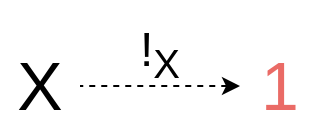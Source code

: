<mxfile version="12.4.3" type="github" pages="16">
  <diagram id="E4K28rpV8c_hhoIFJY6G" name="terminal obj">
    <mxGraphModel dx="1478" dy="640" grid="1" gridSize="10" guides="1" tooltips="1" connect="1" arrows="1" fold="1" page="1" pageScale="1" pageWidth="827" pageHeight="1169" math="0" shadow="0">
      <root>
        <mxCell id="-mlQM_bb0bjhj9-oT6BO-0"/>
        <mxCell id="-mlQM_bb0bjhj9-oT6BO-1" parent="-mlQM_bb0bjhj9-oT6BO-0"/>
        <mxCell id="-mlQM_bb0bjhj9-oT6BO-2" value="1" style="text;html=1;strokeColor=none;fillColor=none;align=center;verticalAlign=middle;whiteSpace=wrap;rounded=0;fontSize=34;fontColor=#EA6B66;" parent="-mlQM_bb0bjhj9-oT6BO-1" vertex="1">
          <mxGeometry x="360" y="201" width="40" height="40" as="geometry"/>
        </mxCell>
        <mxCell id="aftcNhZEhNzmt_of3JwT-14" value="X" style="text;html=1;strokeColor=none;fillColor=none;align=center;verticalAlign=middle;whiteSpace=wrap;rounded=0;fontSize=34;" parent="-mlQM_bb0bjhj9-oT6BO-1" vertex="1">
          <mxGeometry x="240" y="201" width="40" height="40" as="geometry"/>
        </mxCell>
        <mxCell id="aftcNhZEhNzmt_of3JwT-15" style="edgeStyle=orthogonalEdgeStyle;rounded=0;orthogonalLoop=1;jettySize=auto;html=1;exitX=0;exitY=0.5;exitDx=0;exitDy=0;entryX=1;entryY=0.5;entryDx=0;entryDy=0;fontSize=34;endArrow=none;endFill=0;startArrow=classic;startFill=1;dashed=1;" parent="-mlQM_bb0bjhj9-oT6BO-1" source="-mlQM_bb0bjhj9-oT6BO-2" target="aftcNhZEhNzmt_of3JwT-14" edge="1">
          <mxGeometry relative="1" as="geometry">
            <mxPoint x="324.998" y="140.998" as="sourcePoint"/>
            <mxPoint x="324.998" y="220.998" as="targetPoint"/>
          </mxGeometry>
        </mxCell>
        <mxCell id="aftcNhZEhNzmt_of3JwT-16" value="&lt;span style=&quot;font-size: 24px&quot;&gt;!&lt;sub&gt;X&lt;/sub&gt;&lt;/span&gt;" style="text;html=1;strokeColor=none;fillColor=none;align=center;verticalAlign=middle;whiteSpace=wrap;rounded=0;fontSize=34;" parent="-mlQM_bb0bjhj9-oT6BO-1" vertex="1">
          <mxGeometry x="295" y="190" width="50" height="20" as="geometry"/>
        </mxCell>
      </root>
    </mxGraphModel>
  </diagram>
  <diagram id="JRqJvcj-uZcL3p5y04m-" name="initial obj">
    <mxGraphModel dx="1478" dy="640" grid="1" gridSize="10" guides="1" tooltips="1" connect="1" arrows="1" fold="1" page="1" pageScale="1" pageWidth="827" pageHeight="1169" math="0" shadow="0">
      <root>
        <mxCell id="YACqgmipO-Npx6hAV-U7-0"/>
        <mxCell id="YACqgmipO-Npx6hAV-U7-1" parent="YACqgmipO-Npx6hAV-U7-0"/>
        <mxCell id="YACqgmipO-Npx6hAV-U7-2" value="0" style="text;html=1;strokeColor=none;fillColor=none;align=center;verticalAlign=middle;whiteSpace=wrap;rounded=0;fontSize=34;fontColor=#EA6B66;" parent="YACqgmipO-Npx6hAV-U7-1" vertex="1">
          <mxGeometry x="360" y="201" width="40" height="40" as="geometry"/>
        </mxCell>
        <mxCell id="YACqgmipO-Npx6hAV-U7-3" value="X" style="text;html=1;strokeColor=none;fillColor=none;align=center;verticalAlign=middle;whiteSpace=wrap;rounded=0;fontSize=34;" parent="YACqgmipO-Npx6hAV-U7-1" vertex="1">
          <mxGeometry x="240" y="201" width="40" height="40" as="geometry"/>
        </mxCell>
        <mxCell id="YACqgmipO-Npx6hAV-U7-4" style="edgeStyle=orthogonalEdgeStyle;rounded=0;orthogonalLoop=1;jettySize=auto;html=1;exitX=0;exitY=0.5;exitDx=0;exitDy=0;entryX=1;entryY=0.5;entryDx=0;entryDy=0;fontSize=34;endArrow=classic;endFill=1;startArrow=none;startFill=0;dashed=1;" parent="YACqgmipO-Npx6hAV-U7-1" source="YACqgmipO-Npx6hAV-U7-2" target="YACqgmipO-Npx6hAV-U7-3" edge="1">
          <mxGeometry relative="1" as="geometry">
            <mxPoint x="324.998" y="140.998" as="sourcePoint"/>
            <mxPoint x="324.998" y="220.998" as="targetPoint"/>
          </mxGeometry>
        </mxCell>
        <mxCell id="YACqgmipO-Npx6hAV-U7-5" value="&lt;span style=&quot;font-size: 24px&quot;&gt;?&lt;sub&gt;X&lt;/sub&gt;&lt;/span&gt;" style="text;html=1;strokeColor=none;fillColor=none;align=center;verticalAlign=middle;whiteSpace=wrap;rounded=0;fontSize=34;" parent="YACqgmipO-Npx6hAV-U7-1" vertex="1">
          <mxGeometry x="295" y="190" width="50" height="20" as="geometry"/>
        </mxCell>
      </root>
    </mxGraphModel>
  </diagram>
  <diagram id="_rq0IS0nR5gPSkmiEV3A" name="init&amp;term sets">
    <mxGraphModel dx="489" dy="305" grid="1" gridSize="10" guides="1" tooltips="1" connect="1" arrows="1" fold="1" page="1" pageScale="1" pageWidth="827" pageHeight="1169" math="0" shadow="0">
      <root>
        <mxCell id="Al25xNTdSf--aAforr7x-0"/>
        <mxCell id="Al25xNTdSf--aAforr7x-1" parent="Al25xNTdSf--aAforr7x-0"/>
        <mxCell id="KzgYfRfU23lKcQu_HlQq-0" value="{*}" style="text;html=1;strokeColor=none;fillColor=none;align=center;verticalAlign=middle;whiteSpace=wrap;rounded=0;fontSize=34;fontColor=#000000;" vertex="1" parent="Al25xNTdSf--aAforr7x-1">
          <mxGeometry x="360" y="201" width="40" height="40" as="geometry"/>
        </mxCell>
        <mxCell id="KzgYfRfU23lKcQu_HlQq-1" value="X" style="text;html=1;strokeColor=none;fillColor=none;align=center;verticalAlign=middle;whiteSpace=wrap;rounded=0;fontSize=34;" vertex="1" parent="Al25xNTdSf--aAforr7x-1">
          <mxGeometry x="240" y="201" width="40" height="40" as="geometry"/>
        </mxCell>
        <mxCell id="KzgYfRfU23lKcQu_HlQq-2" style="edgeStyle=orthogonalEdgeStyle;rounded=0;orthogonalLoop=1;jettySize=auto;html=1;exitX=0;exitY=0.5;exitDx=0;exitDy=0;entryX=1;entryY=0.5;entryDx=0;entryDy=0;fontSize=34;endArrow=none;endFill=0;startArrow=classic;startFill=1;dashed=1;" edge="1" parent="Al25xNTdSf--aAforr7x-1" source="KzgYfRfU23lKcQu_HlQq-0" target="KzgYfRfU23lKcQu_HlQq-1">
          <mxGeometry relative="1" as="geometry">
            <mxPoint x="324.998" y="140.998" as="sourcePoint"/>
            <mxPoint x="324.998" y="220.998" as="targetPoint"/>
          </mxGeometry>
        </mxCell>
        <mxCell id="KzgYfRfU23lKcQu_HlQq-3" value="&lt;span style=&quot;font-size: 24px&quot;&gt;f(x) = *&lt;/span&gt;" style="text;html=1;strokeColor=none;fillColor=none;align=center;verticalAlign=middle;whiteSpace=wrap;rounded=0;fontSize=34;" vertex="1" parent="Al25xNTdSf--aAforr7x-1">
          <mxGeometry x="280" y="190" width="80" height="20" as="geometry"/>
        </mxCell>
        <mxCell id="KzgYfRfU23lKcQu_HlQq-4" value="{*}" style="text;html=1;strokeColor=none;fillColor=none;align=center;verticalAlign=middle;whiteSpace=wrap;rounded=0;fontSize=34;fontColor=#000000;" vertex="1" parent="Al25xNTdSf--aAforr7x-1">
          <mxGeometry x="360" y="281" width="40" height="40" as="geometry"/>
        </mxCell>
        <mxCell id="KzgYfRfU23lKcQu_HlQq-5" value="∅" style="text;html=1;strokeColor=none;fillColor=none;align=center;verticalAlign=middle;whiteSpace=wrap;rounded=0;fontSize=34;" vertex="1" parent="Al25xNTdSf--aAforr7x-1">
          <mxGeometry x="240" y="281" width="40" height="40" as="geometry"/>
        </mxCell>
        <mxCell id="KzgYfRfU23lKcQu_HlQq-6" style="edgeStyle=orthogonalEdgeStyle;rounded=0;orthogonalLoop=1;jettySize=auto;html=1;exitX=0;exitY=0.5;exitDx=0;exitDy=0;entryX=1;entryY=0.5;entryDx=0;entryDy=0;fontSize=34;endArrow=none;endFill=0;startArrow=classic;startFill=1;dashed=1;" edge="1" parent="Al25xNTdSf--aAforr7x-1" source="KzgYfRfU23lKcQu_HlQq-4" target="KzgYfRfU23lKcQu_HlQq-5">
          <mxGeometry relative="1" as="geometry">
            <mxPoint x="324.998" y="220.998" as="sourcePoint"/>
            <mxPoint x="324.998" y="300.998" as="targetPoint"/>
          </mxGeometry>
        </mxCell>
        <mxCell id="KzgYfRfU23lKcQu_HlQq-7" value="&lt;span style=&quot;font-size: 24px&quot;&gt;∅&lt;/span&gt;" style="text;html=1;strokeColor=none;fillColor=none;align=center;verticalAlign=middle;whiteSpace=wrap;rounded=0;fontSize=34;" vertex="1" parent="Al25xNTdSf--aAforr7x-1">
          <mxGeometry x="280" y="270" width="80" height="20" as="geometry"/>
        </mxCell>
        <mxCell id="KzgYfRfU23lKcQu_HlQq-9" value="X" style="text;html=1;strokeColor=none;fillColor=none;align=center;verticalAlign=middle;whiteSpace=wrap;rounded=0;fontSize=34;fontColor=#000000;" vertex="1" parent="Al25xNTdSf--aAforr7x-1">
          <mxGeometry x="360" y="361" width="40" height="40" as="geometry"/>
        </mxCell>
        <mxCell id="KzgYfRfU23lKcQu_HlQq-10" value="∅" style="text;html=1;strokeColor=none;fillColor=none;align=center;verticalAlign=middle;whiteSpace=wrap;rounded=0;fontSize=34;" vertex="1" parent="Al25xNTdSf--aAforr7x-1">
          <mxGeometry x="240" y="361" width="40" height="40" as="geometry"/>
        </mxCell>
        <mxCell id="KzgYfRfU23lKcQu_HlQq-11" style="edgeStyle=orthogonalEdgeStyle;rounded=0;orthogonalLoop=1;jettySize=auto;html=1;exitX=0;exitY=0.5;exitDx=0;exitDy=0;entryX=1;entryY=0.5;entryDx=0;entryDy=0;fontSize=34;endArrow=none;endFill=0;startArrow=classic;startFill=1;dashed=1;" edge="1" parent="Al25xNTdSf--aAforr7x-1" source="KzgYfRfU23lKcQu_HlQq-9" target="KzgYfRfU23lKcQu_HlQq-10">
          <mxGeometry relative="1" as="geometry">
            <mxPoint x="324.998" y="300.998" as="sourcePoint"/>
            <mxPoint x="324.998" y="380.998" as="targetPoint"/>
          </mxGeometry>
        </mxCell>
        <mxCell id="KzgYfRfU23lKcQu_HlQq-12" value="&lt;span style=&quot;font-size: 24px&quot;&gt;∅&lt;/span&gt;" style="text;html=1;strokeColor=none;fillColor=none;align=center;verticalAlign=middle;whiteSpace=wrap;rounded=0;fontSize=34;" vertex="1" parent="Al25xNTdSf--aAforr7x-1">
          <mxGeometry x="280" y="350" width="80" height="20" as="geometry"/>
        </mxCell>
      </root>
    </mxGraphModel>
  </diagram>
  <diagram id="44kMr439bGmA1bVX-8gu" name="init&amp;term other">
    <mxGraphModel dx="704" dy="305" grid="1" gridSize="10" guides="1" tooltips="1" connect="1" arrows="1" fold="1" page="1" pageScale="1" pageWidth="827" pageHeight="1169" math="0" shadow="0">
      <root>
        <mxCell id="M2crva58OYQnND-HxQCl-0"/>
        <mxCell id="M2crva58OYQnND-HxQCl-1" parent="M2crva58OYQnND-HxQCl-0"/>
        <mxCell id="M2crva58OYQnND-HxQCl-2" value="X" style="text;html=1;strokeColor=none;fillColor=none;align=center;verticalAlign=middle;whiteSpace=wrap;rounded=0;fontSize=34;fontColor=#000000;" vertex="1" parent="M2crva58OYQnND-HxQCl-1">
          <mxGeometry x="360" y="201" width="40" height="40" as="geometry"/>
        </mxCell>
        <mxCell id="M2crva58OYQnND-HxQCl-3" value="A" style="text;html=1;strokeColor=none;fillColor=none;align=center;verticalAlign=middle;whiteSpace=wrap;rounded=0;fontSize=34;" vertex="1" parent="M2crva58OYQnND-HxQCl-1">
          <mxGeometry x="240" y="201" width="40" height="40" as="geometry"/>
        </mxCell>
        <mxCell id="M2crva58OYQnND-HxQCl-4" style="edgeStyle=orthogonalEdgeStyle;rounded=0;orthogonalLoop=1;jettySize=auto;html=1;exitX=0;exitY=0.5;exitDx=0;exitDy=0;entryX=1;entryY=0.5;entryDx=0;entryDy=0;fontSize=34;endArrow=none;endFill=0;startArrow=classic;startFill=1;dashed=1;" edge="1" parent="M2crva58OYQnND-HxQCl-1" source="M2crva58OYQnND-HxQCl-2" target="M2crva58OYQnND-HxQCl-3">
          <mxGeometry relative="1" as="geometry">
            <mxPoint x="324.998" y="140.998" as="sourcePoint"/>
            <mxPoint x="324.998" y="220.998" as="targetPoint"/>
          </mxGeometry>
        </mxCell>
        <mxCell id="M2crva58OYQnND-HxQCl-5" value="&lt;span style=&quot;font-size: 24px&quot;&gt;A&lt;/span&gt;&lt;span style=&quot;font-size: 24px&quot;&gt;⊂X&lt;/span&gt;" style="text;html=1;strokeColor=none;fillColor=none;align=center;verticalAlign=middle;whiteSpace=wrap;rounded=0;fontSize=34;" vertex="1" parent="M2crva58OYQnND-HxQCl-1">
          <mxGeometry x="280" y="190" width="80" height="20" as="geometry"/>
        </mxCell>
        <mxCell id="M2crva58OYQnND-HxQCl-6" value="A" style="text;html=1;strokeColor=none;fillColor=none;align=center;verticalAlign=middle;whiteSpace=wrap;rounded=0;fontSize=34;fontColor=#000000;" vertex="1" parent="M2crva58OYQnND-HxQCl-1">
          <mxGeometry x="360" y="281" width="40" height="40" as="geometry"/>
        </mxCell>
        <mxCell id="M2crva58OYQnND-HxQCl-7" value="∅" style="text;html=1;strokeColor=none;fillColor=none;align=center;verticalAlign=middle;whiteSpace=wrap;rounded=0;fontSize=34;" vertex="1" parent="M2crva58OYQnND-HxQCl-1">
          <mxGeometry x="240" y="281" width="40" height="40" as="geometry"/>
        </mxCell>
        <mxCell id="M2crva58OYQnND-HxQCl-8" style="edgeStyle=orthogonalEdgeStyle;rounded=0;orthogonalLoop=1;jettySize=auto;html=1;exitX=0;exitY=0.5;exitDx=0;exitDy=0;entryX=1;entryY=0.5;entryDx=0;entryDy=0;fontSize=34;endArrow=none;endFill=0;startArrow=classic;startFill=1;dashed=1;" edge="1" parent="M2crva58OYQnND-HxQCl-1" source="M2crva58OYQnND-HxQCl-6" target="M2crva58OYQnND-HxQCl-7">
          <mxGeometry relative="1" as="geometry">
            <mxPoint x="324.998" y="220.998" as="sourcePoint"/>
            <mxPoint x="324.998" y="300.998" as="targetPoint"/>
          </mxGeometry>
        </mxCell>
        <mxCell id="M2crva58OYQnND-HxQCl-9" value="&lt;span style=&quot;font-size: 24px&quot;&gt;∅&lt;/span&gt;&lt;span style=&quot;font-size: 24px&quot;&gt;⊂A&lt;/span&gt;" style="text;html=1;strokeColor=none;fillColor=none;align=center;verticalAlign=middle;whiteSpace=wrap;rounded=0;fontSize=34;" vertex="1" parent="M2crva58OYQnND-HxQCl-1">
          <mxGeometry x="280" y="270" width="80" height="20" as="geometry"/>
        </mxCell>
        <mxCell id="M2crva58OYQnND-HxQCl-14" value="n" style="text;html=1;strokeColor=none;fillColor=none;align=center;verticalAlign=middle;whiteSpace=wrap;rounded=0;fontSize=34;fontColor=#000000;" vertex="1" parent="M2crva58OYQnND-HxQCl-1">
          <mxGeometry x="160" y="201" width="40" height="40" as="geometry"/>
        </mxCell>
        <mxCell id="M2crva58OYQnND-HxQCl-15" value="0" style="text;html=1;strokeColor=none;fillColor=none;align=center;verticalAlign=middle;whiteSpace=wrap;rounded=0;fontSize=34;" vertex="1" parent="M2crva58OYQnND-HxQCl-1">
          <mxGeometry x="40" y="201" width="40" height="40" as="geometry"/>
        </mxCell>
        <mxCell id="M2crva58OYQnND-HxQCl-16" style="edgeStyle=orthogonalEdgeStyle;rounded=0;orthogonalLoop=1;jettySize=auto;html=1;exitX=0;exitY=0.5;exitDx=0;exitDy=0;entryX=1;entryY=0.5;entryDx=0;entryDy=0;fontSize=34;endArrow=none;endFill=0;startArrow=classic;startFill=1;dashed=1;" edge="1" parent="M2crva58OYQnND-HxQCl-1" source="M2crva58OYQnND-HxQCl-14" target="M2crva58OYQnND-HxQCl-15">
          <mxGeometry relative="1" as="geometry">
            <mxPoint x="124.998" y="140.998" as="sourcePoint"/>
            <mxPoint x="124.998" y="220.998" as="targetPoint"/>
          </mxGeometry>
        </mxCell>
        <mxCell id="M2crva58OYQnND-HxQCl-17" value="&lt;span style=&quot;font-size: 24px&quot;&gt;0 ≤ n&lt;/span&gt;" style="text;html=1;strokeColor=none;fillColor=none;align=center;verticalAlign=middle;whiteSpace=wrap;rounded=0;fontSize=34;" vertex="1" parent="M2crva58OYQnND-HxQCl-1">
          <mxGeometry x="80" y="190" width="80" height="20" as="geometry"/>
        </mxCell>
      </root>
    </mxGraphModel>
  </diagram>
  <diagram id="WvaLoJjMMiPCm59jjj9S" name="mono">
    <mxGraphModel dx="578" dy="366" grid="1" gridSize="10" guides="1" tooltips="1" connect="1" arrows="1" fold="1" page="1" pageScale="1" pageWidth="827" pageHeight="1169" math="0" shadow="0">
      <root>
        <mxCell id="SX-jssz4Q-uCHasnE2Ui-0"/>
        <mxCell id="SX-jssz4Q-uCHasnE2Ui-1" parent="SX-jssz4Q-uCHasnE2Ui-0"/>
        <mxCell id="eN_bQ8vJATEyJ98OUimJ-0" style="edgeStyle=orthogonalEdgeStyle;rounded=0;orthogonalLoop=1;jettySize=auto;html=1;exitX=1;exitY=0.5;exitDx=0;exitDy=0;entryX=0;entryY=0.5;entryDx=0;entryDy=0;fontSize=34;strokeColor=#EA6B66;fontColor=#EA6B66;" edge="1" parent="SX-jssz4Q-uCHasnE2Ui-1">
          <mxGeometry relative="1" as="geometry">
            <mxPoint x="319.857" y="340.286" as="sourcePoint"/>
            <mxPoint x="399.857" y="340.286" as="targetPoint"/>
          </mxGeometry>
        </mxCell>
        <mxCell id="eN_bQ8vJATEyJ98OUimJ-6" value="&lt;span style=&quot;font-size: 24px&quot;&gt;m&lt;/span&gt;" style="text;html=1;strokeColor=none;fillColor=none;align=center;verticalAlign=middle;whiteSpace=wrap;rounded=0;fontSize=34;fontColor=#EA6B66;" vertex="1" parent="SX-jssz4Q-uCHasnE2Ui-1">
          <mxGeometry x="340" y="310" width="40" height="20" as="geometry"/>
        </mxCell>
        <mxCell id="eN_bQ8vJATEyJ98OUimJ-14" value="A" style="text;html=1;strokeColor=none;fillColor=none;align=center;verticalAlign=middle;whiteSpace=wrap;rounded=0;fontSize=34;" vertex="1" parent="SX-jssz4Q-uCHasnE2Ui-1">
          <mxGeometry x="160" y="320" width="40" height="40" as="geometry"/>
        </mxCell>
        <mxCell id="eN_bQ8vJATEyJ98OUimJ-17" style="edgeStyle=none;rounded=0;orthogonalLoop=1;jettySize=auto;html=1;exitX=0;exitY=0.25;exitDx=0;exitDy=0;entryX=1;entryY=0.25;entryDx=0;entryDy=0;fontSize=34;endArrow=none;endFill=0;startArrow=classic;startFill=1;" edge="1" parent="SX-jssz4Q-uCHasnE2Ui-1" target="eN_bQ8vJATEyJ98OUimJ-14">
          <mxGeometry relative="1" as="geometry">
            <mxPoint x="280" y="330" as="sourcePoint"/>
            <mxPoint x="330" y="260" as="targetPoint"/>
          </mxGeometry>
        </mxCell>
        <mxCell id="eN_bQ8vJATEyJ98OUimJ-18" style="edgeStyle=none;rounded=0;orthogonalLoop=1;jettySize=auto;html=1;exitX=0;exitY=0.75;exitDx=0;exitDy=0;entryX=1;entryY=0.75;entryDx=0;entryDy=0;fontSize=34;endArrow=none;endFill=0;startArrow=classic;startFill=1;" edge="1" parent="SX-jssz4Q-uCHasnE2Ui-1" target="eN_bQ8vJATEyJ98OUimJ-14">
          <mxGeometry relative="1" as="geometry">
            <mxPoint x="280" y="350" as="sourcePoint"/>
            <mxPoint x="210" y="340" as="targetPoint"/>
          </mxGeometry>
        </mxCell>
        <mxCell id="eN_bQ8vJATEyJ98OUimJ-19" value="&lt;span style=&quot;font-size: 24px&quot;&gt;f&lt;/span&gt;" style="text;html=1;strokeColor=none;fillColor=none;align=center;verticalAlign=middle;whiteSpace=wrap;rounded=0;fontSize=34;" vertex="1" parent="SX-jssz4Q-uCHasnE2Ui-1">
          <mxGeometry x="230" y="300" width="20" height="20" as="geometry"/>
        </mxCell>
        <mxCell id="eN_bQ8vJATEyJ98OUimJ-21" value="&lt;span style=&quot;font-size: 24px&quot;&gt;g&lt;/span&gt;" style="text;html=1;strokeColor=none;fillColor=none;align=center;verticalAlign=middle;whiteSpace=wrap;rounded=0;fontSize=34;" vertex="1" parent="SX-jssz4Q-uCHasnE2Ui-1">
          <mxGeometry x="230" y="350" width="20" height="20" as="geometry"/>
        </mxCell>
        <mxCell id="eN_bQ8vJATEyJ98OUimJ-22" value="B" style="text;html=1;strokeColor=none;fillColor=none;align=center;verticalAlign=middle;whiteSpace=wrap;rounded=0;fontSize=34;direction=south;fontColor=#7EA6E0;" vertex="1" parent="SX-jssz4Q-uCHasnE2Ui-1">
          <mxGeometry x="280" y="320" width="40" height="40" as="geometry"/>
        </mxCell>
        <mxCell id="eN_bQ8vJATEyJ98OUimJ-23" value="C" style="text;html=1;strokeColor=none;fillColor=none;align=center;verticalAlign=middle;whiteSpace=wrap;rounded=0;fontSize=34;fontColor=#7EA6E0;" vertex="1" parent="SX-jssz4Q-uCHasnE2Ui-1">
          <mxGeometry x="400" y="320" width="40" height="40" as="geometry"/>
        </mxCell>
        <mxCell id="eN_bQ8vJATEyJ98OUimJ-24" value="mf = mg&amp;nbsp;⇒ f=g" style="text;html=1;strokeColor=none;fillColor=none;align=center;verticalAlign=bottom;whiteSpace=wrap;rounded=0;fontSize=28;fontColor=#000000;" vertex="1" parent="SX-jssz4Q-uCHasnE2Ui-1">
          <mxGeometry x="155" y="410" width="290" height="20" as="geometry"/>
        </mxCell>
      </root>
    </mxGraphModel>
  </diagram>
  <diagram id="7UAHo87TJLQBoJqPb29-" name="epi">
    <mxGraphModel dx="704" dy="305" grid="1" gridSize="10" guides="1" tooltips="1" connect="1" arrows="1" fold="1" page="1" pageScale="1" pageWidth="827" pageHeight="1169" math="0" shadow="0">
      <root>
        <mxCell id="-dLdi_tctcyaMijYRl2z-0"/>
        <mxCell id="-dLdi_tctcyaMijYRl2z-1" parent="-dLdi_tctcyaMijYRl2z-0"/>
        <mxCell id="-dLdi_tctcyaMijYRl2z-2" style="edgeStyle=orthogonalEdgeStyle;rounded=0;orthogonalLoop=1;jettySize=auto;html=1;exitX=1;exitY=0.5;exitDx=0;exitDy=0;entryX=0;entryY=0.5;entryDx=0;entryDy=0;fontSize=34;strokeColor=#EA6B66;fontColor=#EA6B66;" edge="1" parent="-dLdi_tctcyaMijYRl2z-1">
          <mxGeometry relative="1" as="geometry">
            <mxPoint x="319.857" y="340.286" as="sourcePoint"/>
            <mxPoint x="399.857" y="340.286" as="targetPoint"/>
          </mxGeometry>
        </mxCell>
        <mxCell id="-dLdi_tctcyaMijYRl2z-3" value="&lt;span style=&quot;font-size: 24px&quot;&gt;e&lt;/span&gt;" style="text;html=1;strokeColor=none;fillColor=none;align=center;verticalAlign=middle;whiteSpace=wrap;rounded=0;fontSize=34;fontColor=#EA6B66;" vertex="1" parent="-dLdi_tctcyaMijYRl2z-1">
          <mxGeometry x="340" y="310" width="40" height="20" as="geometry"/>
        </mxCell>
        <mxCell id="-dLdi_tctcyaMijYRl2z-4" value="C" style="text;html=1;strokeColor=none;fillColor=none;align=center;verticalAlign=middle;whiteSpace=wrap;rounded=0;fontSize=34;" vertex="1" parent="-dLdi_tctcyaMijYRl2z-1">
          <mxGeometry x="520" y="320" width="40" height="40" as="geometry"/>
        </mxCell>
        <mxCell id="-dLdi_tctcyaMijYRl2z-5" style="edgeStyle=none;rounded=0;orthogonalLoop=1;jettySize=auto;html=1;exitX=0;exitY=0.25;exitDx=0;exitDy=0;entryX=1;entryY=0.25;entryDx=0;entryDy=0;fontSize=34;endArrow=none;endFill=0;startArrow=classic;startFill=1;" edge="1" parent="-dLdi_tctcyaMijYRl2z-1">
          <mxGeometry relative="1" as="geometry">
            <mxPoint x="520" y="330" as="sourcePoint"/>
            <mxPoint x="440" y="330" as="targetPoint"/>
          </mxGeometry>
        </mxCell>
        <mxCell id="-dLdi_tctcyaMijYRl2z-6" style="edgeStyle=none;rounded=0;orthogonalLoop=1;jettySize=auto;html=1;exitX=0;exitY=0.75;exitDx=0;exitDy=0;entryX=1;entryY=0.75;entryDx=0;entryDy=0;fontSize=34;endArrow=none;endFill=0;startArrow=classic;startFill=1;" edge="1" parent="-dLdi_tctcyaMijYRl2z-1">
          <mxGeometry relative="1" as="geometry">
            <mxPoint x="520" y="350" as="sourcePoint"/>
            <mxPoint x="440" y="350" as="targetPoint"/>
          </mxGeometry>
        </mxCell>
        <mxCell id="-dLdi_tctcyaMijYRl2z-7" value="&lt;span style=&quot;font-size: 24px&quot;&gt;f&lt;/span&gt;" style="text;html=1;strokeColor=none;fillColor=none;align=center;verticalAlign=middle;whiteSpace=wrap;rounded=0;fontSize=34;" vertex="1" parent="-dLdi_tctcyaMijYRl2z-1">
          <mxGeometry x="470" y="300" width="20" height="20" as="geometry"/>
        </mxCell>
        <mxCell id="-dLdi_tctcyaMijYRl2z-8" value="&lt;span style=&quot;font-size: 24px&quot;&gt;g&lt;/span&gt;" style="text;html=1;strokeColor=none;fillColor=none;align=center;verticalAlign=middle;whiteSpace=wrap;rounded=0;fontSize=34;" vertex="1" parent="-dLdi_tctcyaMijYRl2z-1">
          <mxGeometry x="470" y="350" width="20" height="20" as="geometry"/>
        </mxCell>
        <mxCell id="-dLdi_tctcyaMijYRl2z-9" value="A" style="text;html=1;strokeColor=none;fillColor=none;align=center;verticalAlign=middle;whiteSpace=wrap;rounded=0;fontSize=34;direction=south;fontColor=#7EA6E0;" vertex="1" parent="-dLdi_tctcyaMijYRl2z-1">
          <mxGeometry x="280" y="320" width="40" height="40" as="geometry"/>
        </mxCell>
        <mxCell id="-dLdi_tctcyaMijYRl2z-10" value="B" style="text;html=1;strokeColor=none;fillColor=none;align=center;verticalAlign=middle;whiteSpace=wrap;rounded=0;fontSize=34;fontColor=#7EA6E0;" vertex="1" parent="-dLdi_tctcyaMijYRl2z-1">
          <mxGeometry x="400" y="320" width="40" height="40" as="geometry"/>
        </mxCell>
        <mxCell id="-dLdi_tctcyaMijYRl2z-11" value="fe = ge ⇒ f=g" style="text;html=1;strokeColor=none;fillColor=none;align=center;verticalAlign=bottom;whiteSpace=wrap;rounded=0;fontSize=28;fontColor=#000000;" vertex="1" parent="-dLdi_tctcyaMijYRl2z-1">
          <mxGeometry x="280" y="400" width="290" height="20" as="geometry"/>
        </mxCell>
      </root>
    </mxGraphModel>
  </diagram>
  <diagram id="LM4BL2Z7F4Fl0d6eih0A" name="product">
    <mxGraphModel dx="488" dy="305" grid="1" gridSize="10" guides="1" tooltips="1" connect="1" arrows="1" fold="1" page="1" pageScale="1" pageWidth="827" pageHeight="1169" math="0" shadow="0">
      <root>
        <mxCell id="XPT1YuajJSw2wP_Pz-ao-0"/>
        <mxCell id="XPT1YuajJSw2wP_Pz-ao-1" parent="XPT1YuajJSw2wP_Pz-ao-0"/>
        <mxCell id="XPT1YuajJSw2wP_Pz-ao-2" style="edgeStyle=orthogonalEdgeStyle;rounded=0;orthogonalLoop=1;jettySize=auto;html=1;exitX=0;exitY=0.5;exitDx=0;exitDy=0;fontSize=34;strokeColor=#EA6B66;fontColor=#EA6B66;entryX=1;entryY=0.5;entryDx=0;entryDy=0;" edge="1" parent="XPT1YuajJSw2wP_Pz-ao-1" source="XPT1YuajJSw2wP_Pz-ao-6" target="XPT1YuajJSw2wP_Pz-ao-4">
          <mxGeometry relative="1" as="geometry">
            <mxPoint x="230" y="170" as="targetPoint"/>
          </mxGeometry>
        </mxCell>
        <mxCell id="XPT1YuajJSw2wP_Pz-ao-3" style="rounded=0;orthogonalLoop=1;jettySize=auto;html=1;fontSize=34;endArrow=none;endFill=0;startArrow=classic;startFill=1;exitX=0.75;exitY=1;exitDx=0;exitDy=0;entryX=0;entryY=0.25;entryDx=0;entryDy=0;" edge="1" parent="XPT1YuajJSw2wP_Pz-ao-1" source="XPT1YuajJSw2wP_Pz-ao-4" target="XPT1YuajJSw2wP_Pz-ao-7">
          <mxGeometry relative="1" as="geometry">
            <mxPoint x="190" y="210" as="sourcePoint"/>
            <mxPoint x="240" y="250" as="targetPoint"/>
          </mxGeometry>
        </mxCell>
        <mxCell id="XPT1YuajJSw2wP_Pz-ao-4" value="A" style="text;html=1;strokeColor=none;fillColor=none;align=center;verticalAlign=middle;whiteSpace=wrap;rounded=0;fontSize=34;fontColor=#7EA6E0;" vertex="1" parent="XPT1YuajJSw2wP_Pz-ao-1">
          <mxGeometry x="160" y="120" width="40" height="40" as="geometry"/>
        </mxCell>
        <mxCell id="XPT1YuajJSw2wP_Pz-ao-5" style="edgeStyle=orthogonalEdgeStyle;rounded=0;orthogonalLoop=1;jettySize=auto;html=1;exitX=0.5;exitY=1;exitDx=0;exitDy=0;fontSize=34;endArrow=none;endFill=0;startArrow=classic;startFill=1;dashed=1;entryX=0.5;entryY=0;entryDx=0;entryDy=0;" edge="1" parent="XPT1YuajJSw2wP_Pz-ao-1" source="XPT1YuajJSw2wP_Pz-ao-6" target="XPT1YuajJSw2wP_Pz-ao-7">
          <mxGeometry relative="1" as="geometry">
            <mxPoint x="330" y="190" as="targetPoint"/>
          </mxGeometry>
        </mxCell>
        <mxCell id="XPT1YuajJSw2wP_Pz-ao-6" value="A&lt;span style=&quot;font-family: &amp;#34;pt serif&amp;#34; , &amp;#34;noto sans armenian&amp;#34; , &amp;#34;noto sans bengali&amp;#34; , &amp;#34;noto sans cherokee&amp;#34; , &amp;#34;noto sans devanagari&amp;#34; , &amp;#34;noto sans ethiopic&amp;#34; , &amp;#34;noto sans georgian&amp;#34; , &amp;#34;noto sans hebrew&amp;#34; , &amp;#34;noto sans kannada&amp;#34; , &amp;#34;noto sans khmer&amp;#34; , &amp;#34;noto sans lao&amp;#34; , &amp;#34;noto sans osmanya&amp;#34; , &amp;#34;noto sans tamil&amp;#34; , &amp;#34;noto sans telugu&amp;#34; , &amp;#34;noto sans thai&amp;#34; , serif ; font-size: 19px ; background-color: rgb(255 , 255 , 255)&quot;&gt;×&lt;/span&gt;B" style="text;html=1;strokeColor=none;fillColor=none;align=center;verticalAlign=middle;whiteSpace=wrap;rounded=0;fontSize=34;fontColor=#EA6B66;" vertex="1" parent="XPT1YuajJSw2wP_Pz-ao-1">
          <mxGeometry x="260" y="120" width="80" height="40" as="geometry"/>
        </mxCell>
        <mxCell id="XPT1YuajJSw2wP_Pz-ao-7" value="X" style="text;html=1;strokeColor=none;fillColor=none;align=center;verticalAlign=middle;whiteSpace=wrap;rounded=0;fontSize=34;" vertex="1" parent="XPT1YuajJSw2wP_Pz-ao-1">
          <mxGeometry x="280" y="240" width="40" height="40" as="geometry"/>
        </mxCell>
        <mxCell id="XPT1YuajJSw2wP_Pz-ao-8" value="&lt;font style=&quot;font-size: 24px&quot;&gt;π&lt;sub&gt;1&lt;/sub&gt;&lt;/font&gt;" style="text;html=1;strokeColor=none;fillColor=none;align=center;verticalAlign=middle;whiteSpace=wrap;rounded=0;fontSize=34;fontColor=#EA6B66;" vertex="1" parent="XPT1YuajJSw2wP_Pz-ao-1">
          <mxGeometry x="215" y="110" width="40" height="20" as="geometry"/>
        </mxCell>
        <mxCell id="XPT1YuajJSw2wP_Pz-ao-9" value="&lt;font style=&quot;font-size: 24px&quot;&gt;g&lt;/font&gt;" style="text;html=1;strokeColor=none;fillColor=none;align=center;verticalAlign=middle;whiteSpace=wrap;rounded=0;fontSize=34;" vertex="1" parent="XPT1YuajJSw2wP_Pz-ao-1">
          <mxGeometry x="360" y="190" width="40" height="20" as="geometry"/>
        </mxCell>
        <mxCell id="XPT1YuajJSw2wP_Pz-ao-10" value="&lt;span style=&quot;font-size: 24px&quot;&gt;f&lt;/span&gt;" style="text;html=1;strokeColor=none;fillColor=none;align=center;verticalAlign=middle;whiteSpace=wrap;rounded=0;fontSize=34;" vertex="1" parent="XPT1YuajJSw2wP_Pz-ao-1">
          <mxGeometry x="195" y="190" width="50" height="20" as="geometry"/>
        </mxCell>
        <mxCell id="XPT1YuajJSw2wP_Pz-ao-11" style="edgeStyle=none;rounded=0;orthogonalLoop=1;jettySize=auto;html=1;entryX=1;entryY=0.25;entryDx=0;entryDy=0;fontSize=34;endArrow=none;endFill=0;startArrow=classic;startFill=1;exitX=1;exitY=0.75;exitDx=0;exitDy=0;" edge="1" parent="XPT1YuajJSw2wP_Pz-ao-1" source="XPT1YuajJSw2wP_Pz-ao-12" target="XPT1YuajJSw2wP_Pz-ao-7">
          <mxGeometry relative="1" as="geometry">
            <mxPoint x="410" y="200" as="sourcePoint"/>
          </mxGeometry>
        </mxCell>
        <mxCell id="XPT1YuajJSw2wP_Pz-ao-12" value="B" style="text;html=1;strokeColor=none;fillColor=none;align=center;verticalAlign=middle;whiteSpace=wrap;rounded=0;fontSize=34;direction=south;fontColor=#7EA6E0;" vertex="1" parent="XPT1YuajJSw2wP_Pz-ao-1">
          <mxGeometry x="400" y="120" width="40" height="40" as="geometry"/>
        </mxCell>
        <mxCell id="XPT1YuajJSw2wP_Pz-ao-13" style="edgeStyle=orthogonalEdgeStyle;rounded=0;orthogonalLoop=1;jettySize=auto;html=1;exitX=1;exitY=0.5;exitDx=0;exitDy=0;fontSize=34;strokeColor=#EA6B66;fontColor=#EA6B66;entryX=0.5;entryY=1;entryDx=0;entryDy=0;" edge="1" parent="XPT1YuajJSw2wP_Pz-ao-1" source="XPT1YuajJSw2wP_Pz-ao-6" target="XPT1YuajJSw2wP_Pz-ao-12">
          <mxGeometry relative="1" as="geometry">
            <mxPoint x="210.286" y="150.286" as="sourcePoint"/>
            <mxPoint x="370" y="160" as="targetPoint"/>
          </mxGeometry>
        </mxCell>
        <mxCell id="XPT1YuajJSw2wP_Pz-ao-14" value="&lt;font style=&quot;font-size: 24px&quot;&gt;π&lt;/font&gt;&lt;font style=&quot;font-size: 20px&quot;&gt;&lt;sub&gt;2&lt;/sub&gt;&lt;/font&gt;" style="text;html=1;strokeColor=none;fillColor=none;align=center;verticalAlign=middle;whiteSpace=wrap;rounded=0;fontSize=34;fontColor=#EA6B66;" vertex="1" parent="XPT1YuajJSw2wP_Pz-ao-1">
          <mxGeometry x="350" y="110" width="40" height="20" as="geometry"/>
        </mxCell>
        <mxCell id="XPT1YuajJSw2wP_Pz-ao-15" value="&lt;span style=&quot;font-size: 24px&quot;&gt;f&lt;/span&gt;&lt;span style=&quot;color: rgba(0 , 0 , 0 , 0.86) ; font-family: &amp;#34;pt serif&amp;#34; , &amp;#34;noto sans armenian&amp;#34; , &amp;#34;noto sans bengali&amp;#34; , &amp;#34;noto sans cherokee&amp;#34; , &amp;#34;noto sans devanagari&amp;#34; , &amp;#34;noto sans ethiopic&amp;#34; , &amp;#34;noto sans georgian&amp;#34; , &amp;#34;noto sans hebrew&amp;#34; , &amp;#34;noto sans kannada&amp;#34; , &amp;#34;noto sans khmer&amp;#34; , &amp;#34;noto sans lao&amp;#34; , &amp;#34;noto sans osmanya&amp;#34; , &amp;#34;noto sans tamil&amp;#34; , &amp;#34;noto sans telugu&amp;#34; , &amp;#34;noto sans thai&amp;#34; , serif ; font-size: 19px ; background-color: rgb(255 , 255 , 255)&quot;&gt;×&lt;/span&gt;&lt;span style=&quot;font-size: 24px&quot;&gt;g&lt;/span&gt;" style="text;html=1;strokeColor=none;fillColor=none;align=center;verticalAlign=middle;whiteSpace=wrap;rounded=0;fontSize=34;" vertex="1" parent="XPT1YuajJSw2wP_Pz-ao-1">
          <mxGeometry x="255" y="172" width="50" height="20" as="geometry"/>
        </mxCell>
      </root>
    </mxGraphModel>
  </diagram>
  <diagram id="PgpHqYHLQfdTfMlRc4qT" name="coproduct">
    <mxGraphModel dx="704" dy="305" grid="1" gridSize="10" guides="1" tooltips="1" connect="1" arrows="1" fold="1" page="1" pageScale="1" pageWidth="827" pageHeight="1169" math="0" shadow="0">
      <root>
        <mxCell id="0"/>
        <mxCell id="1" parent="0"/>
        <mxCell id="TAu7LOF07qHCaoeB3zgW-5" style="edgeStyle=orthogonalEdgeStyle;rounded=0;orthogonalLoop=1;jettySize=auto;html=1;exitX=1;exitY=0.5;exitDx=0;exitDy=0;entryX=0;entryY=0.5;entryDx=0;entryDy=0;fontSize=34;strokeColor=#EA6B66;fontColor=#EA6B66;" parent="1" source="TAu7LOF07qHCaoeB3zgW-1" target="TAu7LOF07qHCaoeB3zgW-2" edge="1">
          <mxGeometry relative="1" as="geometry"/>
        </mxCell>
        <mxCell id="TAu7LOF07qHCaoeB3zgW-7" style="rounded=0;orthogonalLoop=1;jettySize=auto;html=1;entryX=0.75;entryY=1;entryDx=0;entryDy=0;fontSize=34;endArrow=none;endFill=0;startArrow=classic;startFill=1;exitX=0;exitY=0.25;exitDx=0;exitDy=0;" parent="1" source="TAu7LOF07qHCaoeB3zgW-4" target="TAu7LOF07qHCaoeB3zgW-1" edge="1">
          <mxGeometry relative="1" as="geometry">
            <mxPoint x="200" y="220" as="sourcePoint"/>
          </mxGeometry>
        </mxCell>
        <mxCell id="TAu7LOF07qHCaoeB3zgW-1" value="A" style="text;html=1;strokeColor=none;fillColor=none;align=center;verticalAlign=middle;whiteSpace=wrap;rounded=0;fontSize=34;fontColor=#7EA6E0;" parent="1" vertex="1">
          <mxGeometry x="160" y="120" width="40" height="40" as="geometry"/>
        </mxCell>
        <mxCell id="TAu7LOF07qHCaoeB3zgW-6" style="edgeStyle=orthogonalEdgeStyle;rounded=0;orthogonalLoop=1;jettySize=auto;html=1;entryX=0.5;entryY=1;entryDx=0;entryDy=0;fontSize=34;endArrow=none;endFill=0;startArrow=classic;startFill=1;dashed=1;exitX=0.5;exitY=0;exitDx=0;exitDy=0;" parent="1" source="TAu7LOF07qHCaoeB3zgW-4" target="TAu7LOF07qHCaoeB3zgW-2" edge="1">
          <mxGeometry relative="1" as="geometry">
            <mxPoint x="330" y="190" as="sourcePoint"/>
          </mxGeometry>
        </mxCell>
        <mxCell id="TAu7LOF07qHCaoeB3zgW-2" value="A+B" style="text;html=1;strokeColor=none;fillColor=none;align=center;verticalAlign=middle;whiteSpace=wrap;rounded=0;fontSize=34;fontColor=#EA6B66;" parent="1" vertex="1">
          <mxGeometry x="260" y="120" width="80" height="40" as="geometry"/>
        </mxCell>
        <mxCell id="TAu7LOF07qHCaoeB3zgW-4" value="X" style="text;html=1;strokeColor=none;fillColor=none;align=center;verticalAlign=middle;whiteSpace=wrap;rounded=0;fontSize=34;" parent="1" vertex="1">
          <mxGeometry x="280" y="240" width="40" height="40" as="geometry"/>
        </mxCell>
        <mxCell id="TAu7LOF07qHCaoeB3zgW-9" value="&lt;font style=&quot;font-size: 24px&quot;&gt;i&lt;sub&gt;1&lt;/sub&gt;&lt;/font&gt;" style="text;html=1;strokeColor=none;fillColor=none;align=center;verticalAlign=middle;whiteSpace=wrap;rounded=0;fontSize=34;fontColor=#EA6B66;" parent="1" vertex="1">
          <mxGeometry x="215" y="110" width="40" height="20" as="geometry"/>
        </mxCell>
        <mxCell id="TAu7LOF07qHCaoeB3zgW-12" value="&lt;font style=&quot;font-size: 24px&quot;&gt;g&lt;/font&gt;" style="text;html=1;strokeColor=none;fillColor=none;align=center;verticalAlign=middle;whiteSpace=wrap;rounded=0;fontSize=34;" parent="1" vertex="1">
          <mxGeometry x="360" y="190" width="40" height="20" as="geometry"/>
        </mxCell>
        <mxCell id="TAu7LOF07qHCaoeB3zgW-13" value="&lt;span style=&quot;font-size: 24px&quot;&gt;f&lt;/span&gt;" style="text;html=1;strokeColor=none;fillColor=none;align=center;verticalAlign=middle;whiteSpace=wrap;rounded=0;fontSize=34;" parent="1" vertex="1">
          <mxGeometry x="195" y="190" width="50" height="20" as="geometry"/>
        </mxCell>
        <mxCell id="TAu7LOF07qHCaoeB3zgW-25" style="edgeStyle=none;rounded=0;orthogonalLoop=1;jettySize=auto;html=1;exitX=1;exitY=0.25;exitDx=0;exitDy=0;fontSize=34;endArrow=none;endFill=0;startArrow=classic;startFill=1;entryX=1;entryY=0.75;entryDx=0;entryDy=0;" parent="1" source="TAu7LOF07qHCaoeB3zgW-4" target="TAu7LOF07qHCaoeB3zgW-21" edge="1">
          <mxGeometry relative="1" as="geometry">
            <mxPoint x="370" y="180" as="targetPoint"/>
          </mxGeometry>
        </mxCell>
        <mxCell id="TAu7LOF07qHCaoeB3zgW-21" value="B" style="text;html=1;strokeColor=none;fillColor=none;align=center;verticalAlign=middle;whiteSpace=wrap;rounded=0;fontSize=34;direction=south;fontColor=#7EA6E0;" parent="1" vertex="1">
          <mxGeometry x="400" y="120" width="40" height="40" as="geometry"/>
        </mxCell>
        <mxCell id="TAu7LOF07qHCaoeB3zgW-24" style="edgeStyle=orthogonalEdgeStyle;rounded=0;orthogonalLoop=1;jettySize=auto;html=1;exitX=0.5;exitY=1;exitDx=0;exitDy=0;entryX=1;entryY=0.5;entryDx=0;entryDy=0;fontSize=34;strokeColor=#EA6B66;fontColor=#EA6B66;" parent="1" source="TAu7LOF07qHCaoeB3zgW-21" target="TAu7LOF07qHCaoeB3zgW-2" edge="1">
          <mxGeometry relative="1" as="geometry">
            <mxPoint x="210.286" y="150.286" as="sourcePoint"/>
            <mxPoint x="290.286" y="150.286" as="targetPoint"/>
          </mxGeometry>
        </mxCell>
        <mxCell id="TAu7LOF07qHCaoeB3zgW-26" value="&lt;font style=&quot;font-size: 24px&quot;&gt;i&lt;/font&gt;&lt;font style=&quot;font-size: 20px&quot;&gt;&lt;sub&gt;2&lt;/sub&gt;&lt;/font&gt;" style="text;html=1;strokeColor=none;fillColor=none;align=center;verticalAlign=middle;whiteSpace=wrap;rounded=0;fontSize=34;fontColor=#EA6B66;" parent="1" vertex="1">
          <mxGeometry x="350" y="110" width="40" height="20" as="geometry"/>
        </mxCell>
        <mxCell id="TAu7LOF07qHCaoeB3zgW-27" value="&lt;span style=&quot;font-size: 24px&quot;&gt;f+g&lt;/span&gt;" style="text;html=1;strokeColor=none;fillColor=none;align=center;verticalAlign=middle;whiteSpace=wrap;rounded=0;fontSize=34;" parent="1" vertex="1">
          <mxGeometry x="255" y="172" width="50" height="20" as="geometry"/>
        </mxCell>
      </root>
    </mxGraphModel>
  </diagram>
  <diagram id="USgX88zk9hNFzrsp8HhG" name="equaliser">
    <mxGraphModel dx="488" dy="305" grid="1" gridSize="10" guides="1" tooltips="1" connect="1" arrows="1" fold="1" page="1" pageScale="1" pageWidth="827" pageHeight="1169" math="0" shadow="0">
      <root>
        <mxCell id="VCdgVW2mn2W_y9x6BVSf-0"/>
        <mxCell id="VCdgVW2mn2W_y9x6BVSf-1" parent="VCdgVW2mn2W_y9x6BVSf-0"/>
        <mxCell id="xaHaH3wOPv57AYOAN6qh-1" style="rounded=0;orthogonalLoop=1;jettySize=auto;html=1;fontSize=34;endArrow=none;endFill=0;startArrow=classic;startFill=1;exitX=0;exitY=0.25;exitDx=0;exitDy=0;entryX=0.25;entryY=0;entryDx=0;entryDy=0;fontColor=#7EA6E0;strokeColor=#7EA6E0;" edge="1" parent="VCdgVW2mn2W_y9x6BVSf-1" source="xaHaH3wOPv57AYOAN6qh-2" target="xaHaH3wOPv57AYOAN6qh-10">
          <mxGeometry relative="1" as="geometry">
            <mxPoint x="190" y="210" as="sourcePoint"/>
            <mxPoint x="240" y="250" as="targetPoint"/>
          </mxGeometry>
        </mxCell>
        <mxCell id="xaHaH3wOPv57AYOAN6qh-2" value="B" style="text;html=1;strokeColor=none;fillColor=none;align=center;verticalAlign=middle;whiteSpace=wrap;rounded=0;fontSize=34;fontColor=#7EA6E0;" vertex="1" parent="VCdgVW2mn2W_y9x6BVSf-1">
          <mxGeometry x="400" y="40" width="40" height="40" as="geometry"/>
        </mxCell>
        <mxCell id="xaHaH3wOPv57AYOAN6qh-3" style="edgeStyle=orthogonalEdgeStyle;rounded=0;orthogonalLoop=1;jettySize=auto;html=1;exitX=0.5;exitY=1;exitDx=0;exitDy=0;fontSize=34;endArrow=none;endFill=0;startArrow=classic;startFill=1;dashed=1;entryX=0.5;entryY=0;entryDx=0;entryDy=0;" edge="1" parent="VCdgVW2mn2W_y9x6BVSf-1" source="xaHaH3wOPv57AYOAN6qh-4" target="xaHaH3wOPv57AYOAN6qh-5">
          <mxGeometry relative="1" as="geometry">
            <mxPoint x="330" y="190" as="targetPoint"/>
          </mxGeometry>
        </mxCell>
        <mxCell id="xaHaH3wOPv57AYOAN6qh-4" value="E" style="text;html=1;strokeColor=none;fillColor=none;align=center;verticalAlign=middle;whiteSpace=wrap;rounded=0;fontSize=34;fontColor=#EA6B66;" vertex="1" parent="VCdgVW2mn2W_y9x6BVSf-1">
          <mxGeometry x="160" y="40" width="40" height="40" as="geometry"/>
        </mxCell>
        <mxCell id="xaHaH3wOPv57AYOAN6qh-5" value="X" style="text;html=1;strokeColor=none;fillColor=none;align=center;verticalAlign=middle;whiteSpace=wrap;rounded=0;fontSize=34;" vertex="1" parent="VCdgVW2mn2W_y9x6BVSf-1">
          <mxGeometry x="160" y="160" width="40" height="40" as="geometry"/>
        </mxCell>
        <mxCell id="xaHaH3wOPv57AYOAN6qh-6" value="&lt;span style=&quot;font-size: 24px&quot;&gt;m&lt;/span&gt;" style="text;html=1;strokeColor=none;fillColor=none;align=center;verticalAlign=middle;whiteSpace=wrap;rounded=0;fontSize=34;fontColor=#000000;" vertex="1" parent="VCdgVW2mn2W_y9x6BVSf-1">
          <mxGeometry x="240" y="110" width="40" height="20" as="geometry"/>
        </mxCell>
        <mxCell id="xaHaH3wOPv57AYOAN6qh-7" value="&lt;font style=&quot;font-size: 24px&quot;&gt;g&lt;/font&gt;" style="text;html=1;strokeColor=none;fillColor=none;align=center;verticalAlign=middle;whiteSpace=wrap;rounded=0;fontSize=34;fontColor=#7EA6E0;" vertex="1" parent="VCdgVW2mn2W_y9x6BVSf-1">
          <mxGeometry x="338" y="63" width="40" height="20" as="geometry"/>
        </mxCell>
        <mxCell id="xaHaH3wOPv57AYOAN6qh-8" value="&lt;span style=&quot;font-size: 24px&quot;&gt;f&lt;/span&gt;" style="text;html=1;strokeColor=none;fillColor=none;align=center;verticalAlign=middle;whiteSpace=wrap;rounded=0;fontSize=34;fontColor=#7EA6E0;" vertex="1" parent="VCdgVW2mn2W_y9x6BVSf-1">
          <mxGeometry x="333" y="22" width="50" height="20" as="geometry"/>
        </mxCell>
        <mxCell id="xaHaH3wOPv57AYOAN6qh-9" style="edgeStyle=none;rounded=0;orthogonalLoop=1;jettySize=auto;html=1;entryX=1;entryY=0.25;entryDx=0;entryDy=0;fontSize=34;endArrow=none;endFill=0;startArrow=classic;startFill=1;exitX=1;exitY=0.75;exitDx=0;exitDy=0;" edge="1" parent="VCdgVW2mn2W_y9x6BVSf-1" source="xaHaH3wOPv57AYOAN6qh-10" target="xaHaH3wOPv57AYOAN6qh-5">
          <mxGeometry relative="1" as="geometry">
            <mxPoint x="410" y="200" as="sourcePoint"/>
          </mxGeometry>
        </mxCell>
        <mxCell id="xaHaH3wOPv57AYOAN6qh-10" value="A" style="text;html=1;strokeColor=none;fillColor=none;align=center;verticalAlign=middle;whiteSpace=wrap;rounded=0;fontSize=34;direction=south;fontColor=#7EA6E0;" vertex="1" parent="VCdgVW2mn2W_y9x6BVSf-1">
          <mxGeometry x="280" y="40" width="40" height="40" as="geometry"/>
        </mxCell>
        <mxCell id="xaHaH3wOPv57AYOAN6qh-11" style="edgeStyle=orthogonalEdgeStyle;rounded=0;orthogonalLoop=1;jettySize=auto;html=1;exitX=1;exitY=0.5;exitDx=0;exitDy=0;fontSize=34;strokeColor=#EA6B66;fontColor=#EA6B66;entryX=0.5;entryY=1;entryDx=0;entryDy=0;" edge="1" parent="VCdgVW2mn2W_y9x6BVSf-1" source="xaHaH3wOPv57AYOAN6qh-4" target="xaHaH3wOPv57AYOAN6qh-10">
          <mxGeometry relative="1" as="geometry">
            <mxPoint x="210.286" y="150.286" as="sourcePoint"/>
            <mxPoint x="370" y="160" as="targetPoint"/>
          </mxGeometry>
        </mxCell>
        <mxCell id="xaHaH3wOPv57AYOAN6qh-12" value="&lt;span style=&quot;font-size: 24px&quot;&gt;e&lt;/span&gt;" style="text;html=1;strokeColor=none;fillColor=none;align=center;verticalAlign=middle;whiteSpace=wrap;rounded=0;fontSize=34;fontColor=#EA6B66;" vertex="1" parent="VCdgVW2mn2W_y9x6BVSf-1">
          <mxGeometry x="215" y="32" width="40" height="20" as="geometry"/>
        </mxCell>
        <mxCell id="xaHaH3wOPv57AYOAN6qh-13" value="&lt;span style=&quot;font-size: 24px&quot;&gt;u&lt;/span&gt;" style="text;html=1;strokeColor=none;fillColor=none;align=center;verticalAlign=middle;whiteSpace=wrap;rounded=0;fontSize=34;" vertex="1" parent="VCdgVW2mn2W_y9x6BVSf-1">
          <mxGeometry x="140" y="100" width="50" height="20" as="geometry"/>
        </mxCell>
        <mxCell id="xaHaH3wOPv57AYOAN6qh-14" style="edgeStyle=none;rounded=0;orthogonalLoop=1;jettySize=auto;html=1;entryX=0.75;entryY=0;entryDx=0;entryDy=0;fontSize=34;endArrow=none;endFill=0;startArrow=classic;startFill=1;exitX=0;exitY=0.75;exitDx=0;exitDy=0;fontColor=#7EA6E0;strokeColor=#7EA6E0;" edge="1" parent="VCdgVW2mn2W_y9x6BVSf-1" source="xaHaH3wOPv57AYOAN6qh-2" target="xaHaH3wOPv57AYOAN6qh-10">
          <mxGeometry relative="1" as="geometry">
            <mxPoint x="300" y="90" as="sourcePoint"/>
            <mxPoint x="210" y="180" as="targetPoint"/>
          </mxGeometry>
        </mxCell>
      </root>
    </mxGraphModel>
  </diagram>
  <diagram id="fiLHWBCGOgVEoYiCxfeK" name="coequaliser">
    <mxGraphModel dx="590" dy="305" grid="1" gridSize="10" guides="1" tooltips="1" connect="1" arrows="1" fold="1" page="1" pageScale="1" pageWidth="827" pageHeight="1169" math="0" shadow="0">
      <root>
        <mxCell id="NL_PJOOjmmNKGYJWYnOb-0"/>
        <mxCell id="NL_PJOOjmmNKGYJWYnOb-1" parent="NL_PJOOjmmNKGYJWYnOb-0"/>
        <mxCell id="T9thewZJodRbsX-3HBYM-0" style="rounded=0;orthogonalLoop=1;jettySize=auto;html=1;fontSize=34;endArrow=none;endFill=0;startArrow=classic;startFill=1;exitX=0;exitY=0.25;exitDx=0;exitDy=0;entryX=0.25;entryY=0;entryDx=0;entryDy=0;fontColor=#7EA6E0;strokeColor=#7EA6E0;" edge="1" parent="NL_PJOOjmmNKGYJWYnOb-1" source="T9thewZJodRbsX-3HBYM-1" target="T9thewZJodRbsX-3HBYM-9">
          <mxGeometry relative="1" as="geometry">
            <mxPoint x="190" y="210" as="sourcePoint"/>
            <mxPoint x="240" y="250" as="targetPoint"/>
          </mxGeometry>
        </mxCell>
        <mxCell id="T9thewZJodRbsX-3HBYM-1" value="B" style="text;html=1;strokeColor=none;fillColor=none;align=center;verticalAlign=middle;whiteSpace=wrap;rounded=0;fontSize=34;fontColor=#7EA6E0;" vertex="1" parent="NL_PJOOjmmNKGYJWYnOb-1">
          <mxGeometry x="400" y="40" width="40" height="40" as="geometry"/>
        </mxCell>
        <mxCell id="T9thewZJodRbsX-3HBYM-2" style="edgeStyle=orthogonalEdgeStyle;rounded=0;orthogonalLoop=1;jettySize=auto;html=1;fontSize=34;endArrow=none;endFill=0;startArrow=classic;startFill=1;dashed=1;entryX=0.5;entryY=1;entryDx=0;entryDy=0;exitX=0.5;exitY=0;exitDx=0;exitDy=0;" edge="1" parent="NL_PJOOjmmNKGYJWYnOb-1" source="T9thewZJodRbsX-3HBYM-4" target="T9thewZJodRbsX-3HBYM-3">
          <mxGeometry relative="1" as="geometry">
            <mxPoint x="690" y="190" as="targetPoint"/>
            <mxPoint x="580" y="130" as="sourcePoint"/>
          </mxGeometry>
        </mxCell>
        <mxCell id="T9thewZJodRbsX-3HBYM-3" value="Q" style="text;html=1;strokeColor=none;fillColor=none;align=center;verticalAlign=middle;whiteSpace=wrap;rounded=0;fontSize=34;fontColor=#EA6B66;" vertex="1" parent="NL_PJOOjmmNKGYJWYnOb-1">
          <mxGeometry x="520" y="40" width="40" height="40" as="geometry"/>
        </mxCell>
        <mxCell id="T9thewZJodRbsX-3HBYM-4" value="X" style="text;html=1;strokeColor=none;fillColor=none;align=center;verticalAlign=middle;whiteSpace=wrap;rounded=0;fontSize=34;" vertex="1" parent="NL_PJOOjmmNKGYJWYnOb-1">
          <mxGeometry x="520" y="160" width="40" height="40" as="geometry"/>
        </mxCell>
        <mxCell id="T9thewZJodRbsX-3HBYM-5" value="&lt;span style=&quot;font-size: 24px&quot;&gt;m&lt;/span&gt;" style="text;html=1;strokeColor=none;fillColor=none;align=center;verticalAlign=middle;whiteSpace=wrap;rounded=0;fontSize=34;fontColor=#000000;" vertex="1" parent="NL_PJOOjmmNKGYJWYnOb-1">
          <mxGeometry x="440" y="110" width="40" height="20" as="geometry"/>
        </mxCell>
        <mxCell id="T9thewZJodRbsX-3HBYM-6" value="&lt;font style=&quot;font-size: 24px&quot;&gt;g&lt;/font&gt;" style="text;html=1;strokeColor=none;fillColor=none;align=center;verticalAlign=middle;whiteSpace=wrap;rounded=0;fontSize=34;fontColor=#7EA6E0;" vertex="1" parent="NL_PJOOjmmNKGYJWYnOb-1">
          <mxGeometry x="338" y="63" width="40" height="20" as="geometry"/>
        </mxCell>
        <mxCell id="T9thewZJodRbsX-3HBYM-7" value="&lt;span style=&quot;font-size: 24px&quot;&gt;f&lt;/span&gt;" style="text;html=1;strokeColor=none;fillColor=none;align=center;verticalAlign=middle;whiteSpace=wrap;rounded=0;fontSize=34;fontColor=#7EA6E0;" vertex="1" parent="NL_PJOOjmmNKGYJWYnOb-1">
          <mxGeometry x="333" y="22" width="50" height="20" as="geometry"/>
        </mxCell>
        <mxCell id="T9thewZJodRbsX-3HBYM-8" style="edgeStyle=none;rounded=0;orthogonalLoop=1;jettySize=auto;html=1;entryX=0.75;entryY=1;entryDx=0;entryDy=0;fontSize=34;endArrow=none;endFill=0;startArrow=classic;startFill=1;exitX=0;exitY=0.25;exitDx=0;exitDy=0;" edge="1" parent="NL_PJOOjmmNKGYJWYnOb-1" source="T9thewZJodRbsX-3HBYM-4" target="T9thewZJodRbsX-3HBYM-1">
          <mxGeometry relative="1" as="geometry">
            <mxPoint x="650" y="80" as="sourcePoint"/>
          </mxGeometry>
        </mxCell>
        <mxCell id="T9thewZJodRbsX-3HBYM-9" value="A" style="text;html=1;strokeColor=none;fillColor=none;align=center;verticalAlign=middle;whiteSpace=wrap;rounded=0;fontSize=34;direction=south;fontColor=#7EA6E0;" vertex="1" parent="NL_PJOOjmmNKGYJWYnOb-1">
          <mxGeometry x="280" y="40" width="40" height="40" as="geometry"/>
        </mxCell>
        <mxCell id="T9thewZJodRbsX-3HBYM-10" style="edgeStyle=orthogonalEdgeStyle;rounded=0;orthogonalLoop=1;jettySize=auto;html=1;exitX=1;exitY=0.5;exitDx=0;exitDy=0;fontSize=34;strokeColor=#EA6B66;fontColor=#EA6B66;entryX=0;entryY=0.5;entryDx=0;entryDy=0;" edge="1" parent="NL_PJOOjmmNKGYJWYnOb-1" source="T9thewZJodRbsX-3HBYM-1" target="T9thewZJodRbsX-3HBYM-3">
          <mxGeometry relative="1" as="geometry">
            <mxPoint x="570.286" y="150.286" as="sourcePoint"/>
            <mxPoint x="640" y="60.238" as="targetPoint"/>
          </mxGeometry>
        </mxCell>
        <mxCell id="T9thewZJodRbsX-3HBYM-11" value="&lt;span style=&quot;font-size: 24px&quot;&gt;q&lt;/span&gt;" style="text;html=1;strokeColor=none;fillColor=none;align=center;verticalAlign=middle;whiteSpace=wrap;rounded=0;fontSize=34;fontColor=#EA6B66;" vertex="1" parent="NL_PJOOjmmNKGYJWYnOb-1">
          <mxGeometry x="460" y="29" width="40" height="20" as="geometry"/>
        </mxCell>
        <mxCell id="T9thewZJodRbsX-3HBYM-12" value="&lt;span style=&quot;font-size: 24px&quot;&gt;u&lt;/span&gt;" style="text;html=1;strokeColor=none;fillColor=none;align=center;verticalAlign=middle;whiteSpace=wrap;rounded=0;fontSize=34;" vertex="1" parent="NL_PJOOjmmNKGYJWYnOb-1">
          <mxGeometry x="506" y="95" width="50" height="20" as="geometry"/>
        </mxCell>
        <mxCell id="T9thewZJodRbsX-3HBYM-13" style="edgeStyle=none;rounded=0;orthogonalLoop=1;jettySize=auto;html=1;entryX=0.75;entryY=0;entryDx=0;entryDy=0;fontSize=34;endArrow=none;endFill=0;startArrow=classic;startFill=1;exitX=0;exitY=0.75;exitDx=0;exitDy=0;fontColor=#7EA6E0;strokeColor=#7EA6E0;" edge="1" parent="NL_PJOOjmmNKGYJWYnOb-1" source="T9thewZJodRbsX-3HBYM-1" target="T9thewZJodRbsX-3HBYM-9">
          <mxGeometry relative="1" as="geometry">
            <mxPoint x="300" y="90" as="sourcePoint"/>
            <mxPoint x="210" y="180" as="targetPoint"/>
          </mxGeometry>
        </mxCell>
      </root>
    </mxGraphModel>
  </diagram>
  <diagram id="SA6rUJOoBvbGdrF0wuR-" name="ker">
    <mxGraphModel dx="590" dy="305" grid="1" gridSize="10" guides="1" tooltips="1" connect="1" arrows="1" fold="1" page="1" pageScale="1" pageWidth="827" pageHeight="1169" math="0" shadow="0">
      <root>
        <mxCell id="9Y-p7WkeMNbBuIpZXrGG-0"/>
        <mxCell id="9Y-p7WkeMNbBuIpZXrGG-1" parent="9Y-p7WkeMNbBuIpZXrGG-0"/>
        <mxCell id="9Y-p7WkeMNbBuIpZXrGG-2" style="rounded=0;orthogonalLoop=1;jettySize=auto;html=1;fontSize=34;endArrow=none;endFill=0;startArrow=classic;startFill=1;exitX=0;exitY=0.25;exitDx=0;exitDy=0;entryX=0.25;entryY=0;entryDx=0;entryDy=0;fontColor=#7EA6E0;strokeColor=#7EA6E0;" edge="1" parent="9Y-p7WkeMNbBuIpZXrGG-1" source="9Y-p7WkeMNbBuIpZXrGG-3" target="9Y-p7WkeMNbBuIpZXrGG-11">
          <mxGeometry relative="1" as="geometry">
            <mxPoint x="190" y="210" as="sourcePoint"/>
            <mxPoint x="240" y="250" as="targetPoint"/>
          </mxGeometry>
        </mxCell>
        <mxCell id="9Y-p7WkeMNbBuIpZXrGG-3" value="W" style="text;html=1;strokeColor=none;fillColor=none;align=center;verticalAlign=middle;whiteSpace=wrap;rounded=0;fontSize=34;fontColor=#7EA6E0;" vertex="1" parent="9Y-p7WkeMNbBuIpZXrGG-1">
          <mxGeometry x="400" y="40" width="40" height="40" as="geometry"/>
        </mxCell>
        <mxCell id="9Y-p7WkeMNbBuIpZXrGG-4" style="edgeStyle=orthogonalEdgeStyle;rounded=0;orthogonalLoop=1;jettySize=auto;html=1;exitX=0.75;exitY=1;exitDx=0;exitDy=0;fontSize=34;endArrow=none;endFill=0;startArrow=classic;startFill=1;dashed=1;entryX=0.5;entryY=0;entryDx=0;entryDy=0;" edge="1" parent="9Y-p7WkeMNbBuIpZXrGG-1" source="9Y-p7WkeMNbBuIpZXrGG-5" target="9Y-p7WkeMNbBuIpZXrGG-6">
          <mxGeometry relative="1" as="geometry">
            <mxPoint x="330" y="190" as="targetPoint"/>
          </mxGeometry>
        </mxCell>
        <mxCell id="9Y-p7WkeMNbBuIpZXrGG-5" value="ker(f)" style="text;html=1;strokeColor=none;fillColor=none;align=center;verticalAlign=middle;whiteSpace=wrap;rounded=0;fontSize=34;fontColor=#EA6B66;" vertex="1" parent="9Y-p7WkeMNbBuIpZXrGG-1">
          <mxGeometry x="120" y="40" width="80" height="40" as="geometry"/>
        </mxCell>
        <mxCell id="9Y-p7WkeMNbBuIpZXrGG-6" value="X" style="text;html=1;strokeColor=none;fillColor=none;align=center;verticalAlign=middle;whiteSpace=wrap;rounded=0;fontSize=34;" vertex="1" parent="9Y-p7WkeMNbBuIpZXrGG-1">
          <mxGeometry x="160" y="160" width="40" height="40" as="geometry"/>
        </mxCell>
        <mxCell id="9Y-p7WkeMNbBuIpZXrGG-7" value="&lt;span style=&quot;font-size: 24px&quot;&gt;m&lt;/span&gt;" style="text;html=1;strokeColor=none;fillColor=none;align=center;verticalAlign=middle;whiteSpace=wrap;rounded=0;fontSize=34;fontColor=#000000;" vertex="1" parent="9Y-p7WkeMNbBuIpZXrGG-1">
          <mxGeometry x="240" y="110" width="40" height="20" as="geometry"/>
        </mxCell>
        <mxCell id="9Y-p7WkeMNbBuIpZXrGG-8" value="&lt;font style=&quot;font-size: 24px&quot;&gt;0&lt;/font&gt;" style="text;html=1;strokeColor=none;fillColor=none;align=center;verticalAlign=middle;whiteSpace=wrap;rounded=0;fontSize=34;fontColor=#7EA6E0;" vertex="1" parent="9Y-p7WkeMNbBuIpZXrGG-1">
          <mxGeometry x="338" y="65" width="40" height="20" as="geometry"/>
        </mxCell>
        <mxCell id="9Y-p7WkeMNbBuIpZXrGG-9" value="&lt;span style=&quot;font-size: 24px&quot;&gt;f&lt;/span&gt;" style="text;html=1;strokeColor=none;fillColor=none;align=center;verticalAlign=middle;whiteSpace=wrap;rounded=0;fontSize=34;fontColor=#7EA6E0;" vertex="1" parent="9Y-p7WkeMNbBuIpZXrGG-1">
          <mxGeometry x="333" y="22" width="50" height="20" as="geometry"/>
        </mxCell>
        <mxCell id="9Y-p7WkeMNbBuIpZXrGG-10" style="edgeStyle=none;rounded=0;orthogonalLoop=1;jettySize=auto;html=1;entryX=1;entryY=0.25;entryDx=0;entryDy=0;fontSize=34;endArrow=none;endFill=0;startArrow=classic;startFill=1;exitX=1;exitY=0.75;exitDx=0;exitDy=0;" edge="1" parent="9Y-p7WkeMNbBuIpZXrGG-1" source="9Y-p7WkeMNbBuIpZXrGG-11" target="9Y-p7WkeMNbBuIpZXrGG-6">
          <mxGeometry relative="1" as="geometry">
            <mxPoint x="410" y="200" as="sourcePoint"/>
          </mxGeometry>
        </mxCell>
        <mxCell id="9Y-p7WkeMNbBuIpZXrGG-11" value="V" style="text;html=1;strokeColor=none;fillColor=none;align=center;verticalAlign=middle;whiteSpace=wrap;rounded=0;fontSize=34;direction=south;fontColor=#7EA6E0;" vertex="1" parent="9Y-p7WkeMNbBuIpZXrGG-1">
          <mxGeometry x="280" y="40" width="40" height="40" as="geometry"/>
        </mxCell>
        <mxCell id="9Y-p7WkeMNbBuIpZXrGG-12" style="edgeStyle=orthogonalEdgeStyle;rounded=0;orthogonalLoop=1;jettySize=auto;html=1;exitX=1;exitY=0.5;exitDx=0;exitDy=0;fontSize=34;strokeColor=#EA6B66;fontColor=#EA6B66;entryX=0.5;entryY=1;entryDx=0;entryDy=0;" edge="1" parent="9Y-p7WkeMNbBuIpZXrGG-1" source="9Y-p7WkeMNbBuIpZXrGG-5" target="9Y-p7WkeMNbBuIpZXrGG-11">
          <mxGeometry relative="1" as="geometry">
            <mxPoint x="210.286" y="150.286" as="sourcePoint"/>
            <mxPoint x="370" y="160" as="targetPoint"/>
          </mxGeometry>
        </mxCell>
        <mxCell id="9Y-p7WkeMNbBuIpZXrGG-13" value="&lt;span style=&quot;font-size: 24px&quot;&gt;e&lt;/span&gt;" style="text;html=1;strokeColor=none;fillColor=none;align=center;verticalAlign=middle;whiteSpace=wrap;rounded=0;fontSize=34;fontColor=#EA6B66;" vertex="1" parent="9Y-p7WkeMNbBuIpZXrGG-1">
          <mxGeometry x="215" y="32" width="40" height="20" as="geometry"/>
        </mxCell>
        <mxCell id="9Y-p7WkeMNbBuIpZXrGG-14" style="edgeStyle=none;rounded=0;orthogonalLoop=1;jettySize=auto;html=1;entryX=0.75;entryY=0;entryDx=0;entryDy=0;fontSize=34;endArrow=none;endFill=0;startArrow=classic;startFill=1;exitX=0;exitY=0.75;exitDx=0;exitDy=0;fontColor=#7EA6E0;strokeColor=#7EA6E0;" edge="1" parent="9Y-p7WkeMNbBuIpZXrGG-1" source="9Y-p7WkeMNbBuIpZXrGG-3" target="9Y-p7WkeMNbBuIpZXrGG-11">
          <mxGeometry relative="1" as="geometry">
            <mxPoint x="300" y="90" as="sourcePoint"/>
            <mxPoint x="210" y="180" as="targetPoint"/>
          </mxGeometry>
        </mxCell>
        <mxCell id="0JDLSVNyyhyzZucG1-0b-0" value="&lt;span style=&quot;font-size: 24px&quot;&gt;u&lt;/span&gt;" style="text;html=1;strokeColor=none;fillColor=none;align=center;verticalAlign=middle;whiteSpace=wrap;rounded=0;fontSize=34;" vertex="1" parent="9Y-p7WkeMNbBuIpZXrGG-1">
          <mxGeometry x="142" y="100" width="50" height="20" as="geometry"/>
        </mxCell>
      </root>
    </mxGraphModel>
  </diagram>
  <diagram id="oTRXXG3am0zB359Lgnw2" name="coker">
    <mxGraphModel dx="410" dy="256" grid="1" gridSize="10" guides="1" tooltips="1" connect="1" arrows="1" fold="1" page="1" pageScale="1" pageWidth="827" pageHeight="1169" math="0" shadow="0">
      <root>
        <mxCell id="AHLgJtnJ9SNkfyt4dSv_-0"/>
        <mxCell id="AHLgJtnJ9SNkfyt4dSv_-1" parent="AHLgJtnJ9SNkfyt4dSv_-0"/>
        <mxCell id="AHLgJtnJ9SNkfyt4dSv_-2" style="rounded=0;orthogonalLoop=1;jettySize=auto;html=1;fontSize=34;endArrow=none;endFill=0;startArrow=classic;startFill=1;exitX=0;exitY=0.25;exitDx=0;exitDy=0;entryX=0.25;entryY=0;entryDx=0;entryDy=0;fontColor=#7EA6E0;strokeColor=#7EA6E0;" edge="1" parent="AHLgJtnJ9SNkfyt4dSv_-1" source="AHLgJtnJ9SNkfyt4dSv_-3" target="AHLgJtnJ9SNkfyt4dSv_-11">
          <mxGeometry relative="1" as="geometry">
            <mxPoint x="190" y="210" as="sourcePoint"/>
            <mxPoint x="240" y="250" as="targetPoint"/>
          </mxGeometry>
        </mxCell>
        <mxCell id="AHLgJtnJ9SNkfyt4dSv_-3" value="W" style="text;html=1;strokeColor=none;fillColor=none;align=center;verticalAlign=middle;whiteSpace=wrap;rounded=0;fontSize=34;fontColor=#7EA6E0;" vertex="1" parent="AHLgJtnJ9SNkfyt4dSv_-1">
          <mxGeometry x="400" y="40" width="40" height="40" as="geometry"/>
        </mxCell>
        <mxCell id="AHLgJtnJ9SNkfyt4dSv_-4" style="edgeStyle=orthogonalEdgeStyle;rounded=0;orthogonalLoop=1;jettySize=auto;html=1;fontSize=34;endArrow=none;endFill=0;startArrow=classic;startFill=1;dashed=1;entryX=0.184;entryY=1.01;entryDx=0;entryDy=0;exitX=0.5;exitY=0;exitDx=0;exitDy=0;entryPerimeter=0;" edge="1" parent="AHLgJtnJ9SNkfyt4dSv_-1" source="AHLgJtnJ9SNkfyt4dSv_-6" target="AHLgJtnJ9SNkfyt4dSv_-5">
          <mxGeometry relative="1" as="geometry">
            <mxPoint x="690" y="190" as="targetPoint"/>
            <mxPoint x="580" y="130" as="sourcePoint"/>
          </mxGeometry>
        </mxCell>
        <mxCell id="AHLgJtnJ9SNkfyt4dSv_-5" value="coker f" style="text;html=1;strokeColor=none;fillColor=none;align=center;verticalAlign=middle;whiteSpace=wrap;rounded=0;fontSize=34;fontColor=#EA6B66;" vertex="1" parent="AHLgJtnJ9SNkfyt4dSv_-1">
          <mxGeometry x="520" y="40" width="110" height="40" as="geometry"/>
        </mxCell>
        <mxCell id="AHLgJtnJ9SNkfyt4dSv_-6" value="X" style="text;html=1;strokeColor=none;fillColor=none;align=center;verticalAlign=middle;whiteSpace=wrap;rounded=0;fontSize=34;" vertex="1" parent="AHLgJtnJ9SNkfyt4dSv_-1">
          <mxGeometry x="520" y="160" width="40" height="40" as="geometry"/>
        </mxCell>
        <mxCell id="AHLgJtnJ9SNkfyt4dSv_-7" value="&lt;span style=&quot;font-size: 24px&quot;&gt;m&lt;/span&gt;" style="text;html=1;strokeColor=none;fillColor=none;align=center;verticalAlign=middle;whiteSpace=wrap;rounded=0;fontSize=34;fontColor=#000000;" vertex="1" parent="AHLgJtnJ9SNkfyt4dSv_-1">
          <mxGeometry x="440" y="110" width="40" height="20" as="geometry"/>
        </mxCell>
        <mxCell id="AHLgJtnJ9SNkfyt4dSv_-8" value="&lt;font style=&quot;font-size: 24px&quot;&gt;0&lt;/font&gt;" style="text;html=1;strokeColor=none;fillColor=none;align=center;verticalAlign=middle;whiteSpace=wrap;rounded=0;fontSize=34;fontColor=#7EA6E0;" vertex="1" parent="AHLgJtnJ9SNkfyt4dSv_-1">
          <mxGeometry x="338" y="65" width="40" height="20" as="geometry"/>
        </mxCell>
        <mxCell id="AHLgJtnJ9SNkfyt4dSv_-9" value="&lt;span style=&quot;font-size: 24px&quot;&gt;f&lt;/span&gt;" style="text;html=1;strokeColor=none;fillColor=none;align=center;verticalAlign=middle;whiteSpace=wrap;rounded=0;fontSize=34;fontColor=#7EA6E0;" vertex="1" parent="AHLgJtnJ9SNkfyt4dSv_-1">
          <mxGeometry x="333" y="22" width="50" height="20" as="geometry"/>
        </mxCell>
        <mxCell id="AHLgJtnJ9SNkfyt4dSv_-10" style="edgeStyle=none;rounded=0;orthogonalLoop=1;jettySize=auto;html=1;entryX=0.75;entryY=1;entryDx=0;entryDy=0;fontSize=34;endArrow=none;endFill=0;startArrow=classic;startFill=1;exitX=0;exitY=0.25;exitDx=0;exitDy=0;" edge="1" parent="AHLgJtnJ9SNkfyt4dSv_-1" source="AHLgJtnJ9SNkfyt4dSv_-6" target="AHLgJtnJ9SNkfyt4dSv_-3">
          <mxGeometry relative="1" as="geometry">
            <mxPoint x="650" y="80" as="sourcePoint"/>
          </mxGeometry>
        </mxCell>
        <mxCell id="AHLgJtnJ9SNkfyt4dSv_-11" value="V" style="text;html=1;strokeColor=none;fillColor=none;align=center;verticalAlign=middle;whiteSpace=wrap;rounded=0;fontSize=34;direction=south;fontColor=#7EA6E0;" vertex="1" parent="AHLgJtnJ9SNkfyt4dSv_-1">
          <mxGeometry x="280" y="40" width="40" height="40" as="geometry"/>
        </mxCell>
        <mxCell id="AHLgJtnJ9SNkfyt4dSv_-12" style="edgeStyle=orthogonalEdgeStyle;rounded=0;orthogonalLoop=1;jettySize=auto;html=1;exitX=1;exitY=0.5;exitDx=0;exitDy=0;fontSize=34;strokeColor=#EA6B66;fontColor=#EA6B66;entryX=0;entryY=0.5;entryDx=0;entryDy=0;" edge="1" parent="AHLgJtnJ9SNkfyt4dSv_-1" source="AHLgJtnJ9SNkfyt4dSv_-3" target="AHLgJtnJ9SNkfyt4dSv_-5">
          <mxGeometry relative="1" as="geometry">
            <mxPoint x="570.286" y="150.286" as="sourcePoint"/>
            <mxPoint x="640" y="60.238" as="targetPoint"/>
          </mxGeometry>
        </mxCell>
        <mxCell id="AHLgJtnJ9SNkfyt4dSv_-13" value="&lt;span style=&quot;font-size: 24px&quot;&gt;q&lt;/span&gt;" style="text;html=1;strokeColor=none;fillColor=none;align=center;verticalAlign=middle;whiteSpace=wrap;rounded=0;fontSize=34;fontColor=#EA6B66;" vertex="1" parent="AHLgJtnJ9SNkfyt4dSv_-1">
          <mxGeometry x="460" y="29" width="40" height="20" as="geometry"/>
        </mxCell>
        <mxCell id="AHLgJtnJ9SNkfyt4dSv_-14" value="&lt;span style=&quot;font-size: 24px&quot;&gt;u&lt;/span&gt;" style="text;html=1;strokeColor=none;fillColor=none;align=center;verticalAlign=middle;whiteSpace=wrap;rounded=0;fontSize=34;" vertex="1" parent="AHLgJtnJ9SNkfyt4dSv_-1">
          <mxGeometry x="506" y="95" width="50" height="20" as="geometry"/>
        </mxCell>
        <mxCell id="AHLgJtnJ9SNkfyt4dSv_-15" style="edgeStyle=none;rounded=0;orthogonalLoop=1;jettySize=auto;html=1;entryX=0.75;entryY=0;entryDx=0;entryDy=0;fontSize=34;endArrow=none;endFill=0;startArrow=classic;startFill=1;exitX=0;exitY=0.75;exitDx=0;exitDy=0;fontColor=#7EA6E0;strokeColor=#7EA6E0;" edge="1" parent="AHLgJtnJ9SNkfyt4dSv_-1" source="AHLgJtnJ9SNkfyt4dSv_-3" target="AHLgJtnJ9SNkfyt4dSv_-11">
          <mxGeometry relative="1" as="geometry">
            <mxPoint x="300" y="90" as="sourcePoint"/>
            <mxPoint x="210" y="180" as="targetPoint"/>
          </mxGeometry>
        </mxCell>
      </root>
    </mxGraphModel>
  </diagram>
  <diagram id="32sebC94eW5UKzRtFkT5" name="wtf coker">
    <mxGraphModel dx="585" dy="366" grid="1" gridSize="10" guides="1" tooltips="1" connect="1" arrows="1" fold="1" page="1" pageScale="1" pageWidth="827" pageHeight="1169" math="0" shadow="0">
      <root>
        <mxCell id="oWldNI4HzPwtAngfB0Vy-0"/>
        <mxCell id="oWldNI4HzPwtAngfB0Vy-1" parent="oWldNI4HzPwtAngfB0Vy-0"/>
        <mxCell id="oWldNI4HzPwtAngfB0Vy-24" value="" style="shape=manualInput;whiteSpace=wrap;html=1;strokeColor=#000000;fillColor=#CCFFCC;fontSize=28;fontColor=#000000;size=160;flipV=1;flipH=1;" vertex="1" parent="oWldNI4HzPwtAngfB0Vy-1">
          <mxGeometry x="280" y="80" width="120" height="200" as="geometry"/>
        </mxCell>
        <mxCell id="oWldNI4HzPwtAngfB0Vy-16" value="" style="shape=manualInput;whiteSpace=wrap;html=1;strokeColor=#000000;fillColor=#CCFFCC;fontSize=28;fontColor=#000000;size=120;flipV=1;flipH=1;" vertex="1" parent="oWldNI4HzPwtAngfB0Vy-1">
          <mxGeometry x="120" y="120" width="120" height="200" as="geometry"/>
        </mxCell>
        <mxCell id="oWldNI4HzPwtAngfB0Vy-2" value="" style="rounded=0;whiteSpace=wrap;html=1;strokeColor=#000000;fontSize=28;fontColor=#7EA6E0;" vertex="1" parent="oWldNI4HzPwtAngfB0Vy-1">
          <mxGeometry x="80" y="80" width="40" height="40" as="geometry"/>
        </mxCell>
        <mxCell id="oWldNI4HzPwtAngfB0Vy-3" value="&lt;font color=&quot;#000000&quot;&gt;0&lt;/font&gt;" style="text;html=1;strokeColor=none;fillColor=none;align=center;verticalAlign=middle;whiteSpace=wrap;rounded=0;fontSize=28;fontColor=#7EA6E0;" vertex="1" parent="oWldNI4HzPwtAngfB0Vy-1">
          <mxGeometry x="80" y="80" width="40" height="40" as="geometry"/>
        </mxCell>
        <mxCell id="oWldNI4HzPwtAngfB0Vy-4" value="" style="rounded=0;whiteSpace=wrap;html=1;strokeColor=#000000;fontSize=28;fontColor=#333333;fillColor=#B3B3B3;" vertex="1" parent="oWldNI4HzPwtAngfB0Vy-1">
          <mxGeometry x="80" y="120" width="40" height="80" as="geometry"/>
        </mxCell>
        <mxCell id="oWldNI4HzPwtAngfB0Vy-5" value="" style="rounded=0;whiteSpace=wrap;html=1;strokeColor=#000000;fontSize=28;fontColor=#7EA6E0;fillColor=#333333;" vertex="1" parent="oWldNI4HzPwtAngfB0Vy-1">
          <mxGeometry x="80" y="200" width="40" height="120" as="geometry"/>
        </mxCell>
        <mxCell id="oWldNI4HzPwtAngfB0Vy-6" value="&lt;font color=&quot;#000000&quot;&gt;V&lt;/font&gt;" style="text;html=1;strokeColor=none;fillColor=none;align=center;verticalAlign=middle;whiteSpace=wrap;rounded=0;fontSize=28;fontColor=#7EA6E0;" vertex="1" parent="oWldNI4HzPwtAngfB0Vy-1">
          <mxGeometry x="80" y="320" width="40" height="40" as="geometry"/>
        </mxCell>
        <mxCell id="oWldNI4HzPwtAngfB0Vy-7" value="ker(f)" style="text;html=1;strokeColor=none;fillColor=none;align=center;verticalAlign=middle;whiteSpace=wrap;rounded=0;fontSize=28;fontColor=#000000;" vertex="1" parent="oWldNI4HzPwtAngfB0Vy-1">
          <mxGeometry x="24" y="146" width="40" height="20" as="geometry"/>
        </mxCell>
        <mxCell id="oWldNI4HzPwtAngfB0Vy-8" value="" style="rounded=0;whiteSpace=wrap;html=1;strokeColor=#000000;fontSize=28;fontColor=#7EA6E0;" vertex="1" parent="oWldNI4HzPwtAngfB0Vy-1">
          <mxGeometry x="240" y="80" width="40" height="40" as="geometry"/>
        </mxCell>
        <mxCell id="oWldNI4HzPwtAngfB0Vy-9" value="&lt;font color=&quot;#000000&quot;&gt;0&lt;/font&gt;" style="text;html=1;strokeColor=none;fillColor=none;align=center;verticalAlign=middle;whiteSpace=wrap;rounded=0;fontSize=28;fontColor=#7EA6E0;" vertex="1" parent="oWldNI4HzPwtAngfB0Vy-1">
          <mxGeometry x="240" y="80" width="40" height="40" as="geometry"/>
        </mxCell>
        <mxCell id="oWldNI4HzPwtAngfB0Vy-10" value="" style="rounded=0;whiteSpace=wrap;html=1;strokeColor=#000000;fontSize=28;fontColor=#333333;fillColor=#FFFFFF;" vertex="1" parent="oWldNI4HzPwtAngfB0Vy-1">
          <mxGeometry x="240" y="200" width="40" height="80" as="geometry"/>
        </mxCell>
        <mxCell id="oWldNI4HzPwtAngfB0Vy-11" value="" style="rounded=0;whiteSpace=wrap;html=1;strokeColor=#000000;fontSize=28;fontColor=#7EA6E0;fillColor=#333333;" vertex="1" parent="oWldNI4HzPwtAngfB0Vy-1">
          <mxGeometry x="240" y="120" width="40" height="80" as="geometry"/>
        </mxCell>
        <mxCell id="oWldNI4HzPwtAngfB0Vy-13" value="Im(f)" style="text;html=1;strokeColor=none;fillColor=none;align=center;verticalAlign=middle;whiteSpace=wrap;rounded=0;fontSize=28;fontColor=#000000;" vertex="1" parent="oWldNI4HzPwtAngfB0Vy-1">
          <mxGeometry x="290" y="146" width="40" height="20" as="geometry"/>
        </mxCell>
        <mxCell id="oWldNI4HzPwtAngfB0Vy-14" value="" style="shape=manualInput;whiteSpace=wrap;html=1;strokeColor=#000000;fillColor=#FFCCCC;fontSize=28;fontColor=#000000;size=81;flipV=1;flipH=1;" vertex="1" parent="oWldNI4HzPwtAngfB0Vy-1">
          <mxGeometry x="120" y="80" width="120" height="120" as="geometry"/>
        </mxCell>
        <mxCell id="oWldNI4HzPwtAngfB0Vy-17" value="f" style="text;html=1;strokeColor=none;fillColor=none;align=center;verticalAlign=middle;whiteSpace=wrap;rounded=0;fontSize=28;fontColor=#000000;" vertex="1" parent="oWldNI4HzPwtAngfB0Vy-1">
          <mxGeometry x="160" y="50" width="40" height="20" as="geometry"/>
        </mxCell>
        <mxCell id="oWldNI4HzPwtAngfB0Vy-18" value="&lt;font color=&quot;#000000&quot;&gt;W&lt;/font&gt;" style="text;html=1;strokeColor=none;fillColor=none;align=center;verticalAlign=middle;whiteSpace=wrap;rounded=0;fontSize=28;fontColor=#7EA6E0;" vertex="1" parent="oWldNI4HzPwtAngfB0Vy-1">
          <mxGeometry x="240" y="290" width="40" height="40" as="geometry"/>
        </mxCell>
        <mxCell id="oWldNI4HzPwtAngfB0Vy-19" value="" style="rounded=0;whiteSpace=wrap;html=1;strokeColor=#000000;fontSize=28;fontColor=#7EA6E0;" vertex="1" parent="oWldNI4HzPwtAngfB0Vy-1">
          <mxGeometry x="400" y="80" width="40" height="40" as="geometry"/>
        </mxCell>
        <mxCell id="oWldNI4HzPwtAngfB0Vy-20" value="&lt;font color=&quot;#000000&quot;&gt;0&lt;/font&gt;" style="text;html=1;strokeColor=none;fillColor=none;align=center;verticalAlign=middle;whiteSpace=wrap;rounded=0;fontSize=28;fontColor=#7EA6E0;" vertex="1" parent="oWldNI4HzPwtAngfB0Vy-1">
          <mxGeometry x="400" y="80" width="40" height="40" as="geometry"/>
        </mxCell>
        <mxCell id="oWldNI4HzPwtAngfB0Vy-21" value="" style="rounded=0;whiteSpace=wrap;html=1;strokeColor=#000000;fontSize=28;fontColor=#333333;fillColor=#FFFFFF;" vertex="1" parent="oWldNI4HzPwtAngfB0Vy-1">
          <mxGeometry x="400" y="120" width="40" height="80" as="geometry"/>
        </mxCell>
        <mxCell id="oWldNI4HzPwtAngfB0Vy-25" value="&lt;font color=&quot;#000000&quot;&gt;Q&lt;/font&gt;" style="text;html=1;strokeColor=none;fillColor=none;align=center;verticalAlign=middle;whiteSpace=wrap;rounded=0;fontSize=28;fontColor=#7EA6E0;" vertex="1" parent="oWldNI4HzPwtAngfB0Vy-1">
          <mxGeometry x="400" y="210" width="40" height="40" as="geometry"/>
        </mxCell>
        <mxCell id="oWldNI4HzPwtAngfB0Vy-26" value="q" style="text;html=1;strokeColor=none;fillColor=none;align=center;verticalAlign=middle;whiteSpace=wrap;rounded=0;fontSize=28;fontColor=#000000;" vertex="1" parent="oWldNI4HzPwtAngfB0Vy-1">
          <mxGeometry x="320" y="50" width="40" height="20" as="geometry"/>
        </mxCell>
      </root>
    </mxGraphModel>
  </diagram>
  <diagram id="Hn_5ORgwGJn9wgFiciij" name="eq poset">
    <mxGraphModel dx="585" dy="366" grid="1" gridSize="10" guides="1" tooltips="1" connect="1" arrows="1" fold="1" page="1" pageScale="1" pageWidth="827" pageHeight="1169" math="0" shadow="0">
      <root>
        <mxCell id="UywKfdjhsr4ChNX-cuZ9-0"/>
        <mxCell id="UywKfdjhsr4ChNX-cuZ9-1" parent="UywKfdjhsr4ChNX-cuZ9-0"/>
        <mxCell id="UywKfdjhsr4ChNX-cuZ9-2" style="rounded=0;orthogonalLoop=1;jettySize=auto;html=1;fontSize=34;endArrow=none;endFill=0;startArrow=classic;startFill=1;exitX=0;exitY=0.25;exitDx=0;exitDy=0;entryX=0.25;entryY=0;entryDx=0;entryDy=0;fontColor=#000000;strokeColor=#000000;" edge="1" parent="UywKfdjhsr4ChNX-cuZ9-1" source="UywKfdjhsr4ChNX-cuZ9-3" target="UywKfdjhsr4ChNX-cuZ9-11">
          <mxGeometry relative="1" as="geometry">
            <mxPoint x="190" y="210" as="sourcePoint"/>
            <mxPoint x="240" y="250" as="targetPoint"/>
          </mxGeometry>
        </mxCell>
        <mxCell id="UywKfdjhsr4ChNX-cuZ9-3" value="b" style="text;html=1;strokeColor=none;fillColor=none;align=center;verticalAlign=middle;whiteSpace=wrap;rounded=0;fontSize=34;fontColor=#000000;" vertex="1" parent="UywKfdjhsr4ChNX-cuZ9-1">
          <mxGeometry x="400" y="40" width="40" height="40" as="geometry"/>
        </mxCell>
        <mxCell id="UywKfdjhsr4ChNX-cuZ9-4" style="edgeStyle=orthogonalEdgeStyle;rounded=0;orthogonalLoop=1;jettySize=auto;html=1;exitX=0.5;exitY=1;exitDx=0;exitDy=0;fontSize=34;endArrow=none;endFill=0;startArrow=classic;startFill=1;dashed=1;entryX=0.5;entryY=0;entryDx=0;entryDy=0;fontColor=#000000;" edge="1" parent="UywKfdjhsr4ChNX-cuZ9-1" source="UywKfdjhsr4ChNX-cuZ9-5" target="UywKfdjhsr4ChNX-cuZ9-6">
          <mxGeometry relative="1" as="geometry">
            <mxPoint x="330" y="190" as="targetPoint"/>
          </mxGeometry>
        </mxCell>
        <mxCell id="UywKfdjhsr4ChNX-cuZ9-5" value="e" style="text;html=1;strokeColor=none;fillColor=none;align=center;verticalAlign=middle;whiteSpace=wrap;rounded=0;fontSize=34;fontColor=#000000;" vertex="1" parent="UywKfdjhsr4ChNX-cuZ9-1">
          <mxGeometry x="160" y="40" width="40" height="40" as="geometry"/>
        </mxCell>
        <mxCell id="UywKfdjhsr4ChNX-cuZ9-6" value="X" style="text;html=1;strokeColor=none;fillColor=none;align=center;verticalAlign=middle;whiteSpace=wrap;rounded=0;fontSize=34;fontColor=#000000;" vertex="1" parent="UywKfdjhsr4ChNX-cuZ9-1">
          <mxGeometry x="160" y="160" width="40" height="40" as="geometry"/>
        </mxCell>
        <mxCell id="UywKfdjhsr4ChNX-cuZ9-7" value="&lt;span style=&quot;font-size: 21px&quot;&gt;x&amp;nbsp;&lt;/span&gt;&lt;span style=&quot;font-size: 21px ; background-color: rgb(255 , 255 , 255)&quot;&gt;≤ a&lt;/span&gt;" style="text;html=1;strokeColor=none;fillColor=none;align=center;verticalAlign=middle;whiteSpace=wrap;rounded=0;fontSize=34;fontColor=#000000;" vertex="1" parent="UywKfdjhsr4ChNX-cuZ9-1">
          <mxGeometry x="243" y="110" width="60" height="20" as="geometry"/>
        </mxCell>
        <mxCell id="UywKfdjhsr4ChNX-cuZ9-8" value="&lt;span style=&quot;font-size: 21px;&quot;&gt;a&amp;nbsp;&lt;/span&gt;&lt;span style=&quot;font-size: 21px; background-color: rgb(255, 255, 255);&quot;&gt;≤ b&lt;/span&gt;" style="text;html=1;strokeColor=none;fillColor=none;align=center;verticalAlign=middle;whiteSpace=wrap;rounded=0;fontSize=21;fontColor=#000000;fontFamily=Helvetica;" vertex="1" parent="UywKfdjhsr4ChNX-cuZ9-1">
          <mxGeometry x="328" y="65" width="60" height="20" as="geometry"/>
        </mxCell>
        <mxCell id="UywKfdjhsr4ChNX-cuZ9-9" value="&lt;span style=&quot;font-size: 21px;&quot;&gt;a&amp;nbsp;&lt;/span&gt;&lt;span style=&quot;font-size: 21px; background-color: rgb(255, 255, 255);&quot;&gt;≤ b&lt;/span&gt;" style="text;html=1;strokeColor=none;fillColor=none;align=center;verticalAlign=middle;whiteSpace=wrap;rounded=0;fontSize=21;fontColor=#000000;fontFamily=Helvetica;" vertex="1" parent="UywKfdjhsr4ChNX-cuZ9-1">
          <mxGeometry x="333" y="26" width="50" height="20" as="geometry"/>
        </mxCell>
        <mxCell id="UywKfdjhsr4ChNX-cuZ9-10" style="edgeStyle=none;rounded=0;orthogonalLoop=1;jettySize=auto;html=1;entryX=1;entryY=0.25;entryDx=0;entryDy=0;fontSize=34;endArrow=none;endFill=0;startArrow=classic;startFill=1;exitX=1;exitY=0.75;exitDx=0;exitDy=0;fontColor=#000000;" edge="1" parent="UywKfdjhsr4ChNX-cuZ9-1" source="UywKfdjhsr4ChNX-cuZ9-11" target="UywKfdjhsr4ChNX-cuZ9-6">
          <mxGeometry relative="1" as="geometry">
            <mxPoint x="410" y="200" as="sourcePoint"/>
          </mxGeometry>
        </mxCell>
        <mxCell id="UywKfdjhsr4ChNX-cuZ9-11" value="a" style="text;html=1;strokeColor=none;fillColor=none;align=center;verticalAlign=middle;whiteSpace=wrap;rounded=0;fontSize=34;direction=south;fontColor=#000000;" vertex="1" parent="UywKfdjhsr4ChNX-cuZ9-1">
          <mxGeometry x="280" y="40" width="40" height="40" as="geometry"/>
        </mxCell>
        <mxCell id="UywKfdjhsr4ChNX-cuZ9-12" style="edgeStyle=orthogonalEdgeStyle;rounded=0;orthogonalLoop=1;jettySize=auto;html=1;exitX=1;exitY=0.5;exitDx=0;exitDy=0;fontSize=34;strokeColor=#000000;fontColor=#000000;entryX=0.5;entryY=1;entryDx=0;entryDy=0;" edge="1" parent="UywKfdjhsr4ChNX-cuZ9-1" source="UywKfdjhsr4ChNX-cuZ9-5" target="UywKfdjhsr4ChNX-cuZ9-11">
          <mxGeometry relative="1" as="geometry">
            <mxPoint x="210.286" y="150.286" as="sourcePoint"/>
            <mxPoint x="370" y="160" as="targetPoint"/>
          </mxGeometry>
        </mxCell>
        <mxCell id="UywKfdjhsr4ChNX-cuZ9-13" value="&lt;font style=&quot;font-size: 21px&quot;&gt;e&amp;nbsp;&lt;span style=&quot;background-color: rgb(255 , 255 , 255)&quot;&gt;≤ a&lt;/span&gt;&lt;/font&gt;" style="text;html=1;strokeColor=none;fillColor=none;align=center;verticalAlign=middle;whiteSpace=wrap;rounded=0;fontSize=34;fontColor=#000000;fontFamily=Helvetica;" vertex="1" parent="UywKfdjhsr4ChNX-cuZ9-1">
          <mxGeometry x="210" y="32" width="50" height="20" as="geometry"/>
        </mxCell>
        <mxCell id="UywKfdjhsr4ChNX-cuZ9-14" value="&lt;span style=&quot;font-size: 21px&quot;&gt;x&amp;nbsp;&lt;/span&gt;&lt;span style=&quot;font-size: 21px ; background-color: rgb(255 , 255 , 255)&quot;&gt;≤ e&lt;/span&gt;" style="text;html=1;strokeColor=none;fillColor=none;align=center;verticalAlign=middle;whiteSpace=wrap;rounded=0;fontSize=34;fontColor=#000000;" vertex="1" parent="UywKfdjhsr4ChNX-cuZ9-1">
          <mxGeometry x="130" y="100" width="50" height="20" as="geometry"/>
        </mxCell>
        <mxCell id="UywKfdjhsr4ChNX-cuZ9-15" style="edgeStyle=none;rounded=0;orthogonalLoop=1;jettySize=auto;html=1;entryX=0.75;entryY=0;entryDx=0;entryDy=0;fontSize=34;endArrow=none;endFill=0;startArrow=classic;startFill=1;exitX=0;exitY=0.75;exitDx=0;exitDy=0;fontColor=#000000;strokeColor=#000000;" edge="1" parent="UywKfdjhsr4ChNX-cuZ9-1" source="UywKfdjhsr4ChNX-cuZ9-3" target="UywKfdjhsr4ChNX-cuZ9-11">
          <mxGeometry relative="1" as="geometry">
            <mxPoint x="300" y="90" as="sourcePoint"/>
            <mxPoint x="210" y="180" as="targetPoint"/>
          </mxGeometry>
        </mxCell>
      </root>
    </mxGraphModel>
  </diagram>
  <diagram id="CwepO9E2PUcQ9pJrcYbV" name="pullback">
    <mxGraphModel dx="707" dy="366" grid="1" gridSize="10" guides="1" tooltips="1" connect="1" arrows="1" fold="1" page="1" pageScale="1" pageWidth="827" pageHeight="1169" math="0" shadow="0">
      <root>
        <mxCell id="dba63wQ86pWpbAEEDj6c-0"/>
        <mxCell id="dba63wQ86pWpbAEEDj6c-1" parent="dba63wQ86pWpbAEEDj6c-0"/>
        <mxCell id="dba63wQ86pWpbAEEDj6c-2" style="edgeStyle=orthogonalEdgeStyle;rounded=0;orthogonalLoop=1;jettySize=auto;html=1;exitX=1;exitY=0.5;exitDx=0;exitDy=0;fontSize=34;strokeColor=#EA6B66;fontColor=#EA6B66;entryX=0;entryY=0.5;entryDx=0;entryDy=0;" edge="1" parent="dba63wQ86pWpbAEEDj6c-1" source="dba63wQ86pWpbAEEDj6c-6" target="dba63wQ86pWpbAEEDj6c-4">
          <mxGeometry relative="1" as="geometry">
            <mxPoint x="230" y="170" as="targetPoint"/>
          </mxGeometry>
        </mxCell>
        <mxCell id="dba63wQ86pWpbAEEDj6c-3" style="rounded=0;orthogonalLoop=1;jettySize=auto;html=1;fontSize=34;endArrow=none;endFill=0;startArrow=classic;startFill=1;exitX=0;exitY=0;exitDx=0;exitDy=0;entryX=1;entryY=0.5;entryDx=0;entryDy=0;" edge="1" parent="dba63wQ86pWpbAEEDj6c-1" source="dba63wQ86pWpbAEEDj6c-4" target="dba63wQ86pWpbAEEDj6c-7">
          <mxGeometry relative="1" as="geometry">
            <mxPoint x="190" y="210" as="sourcePoint"/>
            <mxPoint x="240" y="250" as="targetPoint"/>
          </mxGeometry>
        </mxCell>
        <mxCell id="dba63wQ86pWpbAEEDj6c-4" value="A" style="text;html=1;strokeColor=none;fillColor=none;align=center;verticalAlign=middle;whiteSpace=wrap;rounded=0;fontSize=34;fontColor=#7EA6E0;direction=east;" vertex="1" parent="dba63wQ86pWpbAEEDj6c-1">
          <mxGeometry x="680" y="240" width="40" height="40" as="geometry"/>
        </mxCell>
        <mxCell id="dba63wQ86pWpbAEEDj6c-5" style="rounded=0;orthogonalLoop=1;jettySize=auto;html=1;exitX=0;exitY=0;exitDx=0;exitDy=0;fontSize=34;endArrow=none;endFill=0;startArrow=classic;startFill=1;dashed=1;entryX=1;entryY=1;entryDx=0;entryDy=0;" edge="1" parent="dba63wQ86pWpbAEEDj6c-1" source="dba63wQ86pWpbAEEDj6c-6" target="dba63wQ86pWpbAEEDj6c-7">
          <mxGeometry relative="1" as="geometry">
            <mxPoint x="330" y="190" as="targetPoint"/>
          </mxGeometry>
        </mxCell>
        <mxCell id="dba63wQ86pWpbAEEDj6c-6" value="&lt;font style=&quot;font-size: 23px&quot;&gt;A&lt;span style=&quot;background-color: rgb(255 , 255 , 255) ; font-size: 23px&quot;&gt;×&lt;sub style=&quot;font-size: 23px&quot;&gt;c&lt;/sub&gt;B&lt;/span&gt;&lt;/font&gt;" style="text;html=1;strokeColor=none;fillColor=none;align=center;verticalAlign=middle;whiteSpace=wrap;rounded=0;fontSize=23;fontColor=#EA6B66;direction=east;" vertex="1" parent="dba63wQ86pWpbAEEDj6c-1">
          <mxGeometry x="560" y="240" width="40" height="40" as="geometry"/>
        </mxCell>
        <mxCell id="dba63wQ86pWpbAEEDj6c-7" value="Q" style="text;html=1;strokeColor=none;fillColor=none;align=center;verticalAlign=middle;whiteSpace=wrap;rounded=0;fontSize=34;direction=east;" vertex="1" parent="dba63wQ86pWpbAEEDj6c-1">
          <mxGeometry x="480" y="160" width="40" height="40" as="geometry"/>
        </mxCell>
        <mxCell id="dba63wQ86pWpbAEEDj6c-8" value="&lt;span style=&quot;font-size: 24px&quot;&gt;p&lt;/span&gt;" style="text;html=1;strokeColor=none;fillColor=none;align=center;verticalAlign=middle;whiteSpace=wrap;rounded=0;fontSize=34;fontColor=#EA6B66;direction=east;" vertex="1" parent="dba63wQ86pWpbAEEDj6c-1">
          <mxGeometry x="620" y="229" width="40" height="20" as="geometry"/>
        </mxCell>
        <mxCell id="dba63wQ86pWpbAEEDj6c-9" value="&lt;font style=&quot;font-size: 24px&quot;&gt;n&lt;/font&gt;" style="text;html=1;strokeColor=none;fillColor=none;align=center;verticalAlign=middle;whiteSpace=wrap;rounded=0;fontSize=34;direction=east;" vertex="1" parent="dba63wQ86pWpbAEEDj6c-1">
          <mxGeometry x="495" y="260" width="40" height="20" as="geometry"/>
        </mxCell>
        <mxCell id="dba63wQ86pWpbAEEDj6c-10" value="&lt;span style=&quot;font-size: 24px&quot;&gt;m&lt;/span&gt;" style="text;html=1;strokeColor=none;fillColor=none;align=center;verticalAlign=middle;whiteSpace=wrap;rounded=0;fontSize=34;direction=east;" vertex="1" parent="dba63wQ86pWpbAEEDj6c-1">
          <mxGeometry x="580" y="180" width="50" height="20" as="geometry"/>
        </mxCell>
        <mxCell id="dba63wQ86pWpbAEEDj6c-11" style="edgeStyle=none;rounded=0;orthogonalLoop=1;jettySize=auto;html=1;entryX=0.5;entryY=1;entryDx=0;entryDy=0;fontSize=34;endArrow=none;endFill=0;startArrow=classic;startFill=1;exitX=0;exitY=1;exitDx=0;exitDy=0;" edge="1" parent="dba63wQ86pWpbAEEDj6c-1" source="dba63wQ86pWpbAEEDj6c-12" target="dba63wQ86pWpbAEEDj6c-7">
          <mxGeometry relative="1" as="geometry">
            <mxPoint x="410" y="200" as="sourcePoint"/>
          </mxGeometry>
        </mxCell>
        <mxCell id="dba63wQ86pWpbAEEDj6c-12" value="B" style="text;html=1;strokeColor=none;fillColor=none;align=center;verticalAlign=middle;whiteSpace=wrap;rounded=0;fontSize=34;direction=south;fontColor=#7EA6E0;" vertex="1" parent="dba63wQ86pWpbAEEDj6c-1">
          <mxGeometry x="560" y="360" width="40" height="40" as="geometry"/>
        </mxCell>
        <mxCell id="dba63wQ86pWpbAEEDj6c-13" style="edgeStyle=orthogonalEdgeStyle;rounded=0;orthogonalLoop=1;jettySize=auto;html=1;exitX=0.5;exitY=1;exitDx=0;exitDy=0;fontSize=34;strokeColor=#EA6B66;fontColor=#EA6B66;entryX=0;entryY=0.5;entryDx=0;entryDy=0;" edge="1" parent="dba63wQ86pWpbAEEDj6c-1" source="dba63wQ86pWpbAEEDj6c-6" target="dba63wQ86pWpbAEEDj6c-12">
          <mxGeometry relative="1" as="geometry">
            <mxPoint x="210.286" y="150.286" as="sourcePoint"/>
            <mxPoint x="370" y="160" as="targetPoint"/>
          </mxGeometry>
        </mxCell>
        <mxCell id="dba63wQ86pWpbAEEDj6c-14" value="&lt;span style=&quot;font-size: 24px&quot;&gt;q&lt;/span&gt;" style="text;html=1;strokeColor=none;fillColor=none;align=center;verticalAlign=middle;whiteSpace=wrap;rounded=0;fontSize=34;fontColor=#EA6B66;direction=east;" vertex="1" parent="dba63wQ86pWpbAEEDj6c-1">
          <mxGeometry x="550" y="290" width="40" height="20" as="geometry"/>
        </mxCell>
        <mxCell id="dba63wQ86pWpbAEEDj6c-15" value="&lt;span style=&quot;font-size: 24px&quot;&gt;u&lt;/span&gt;" style="text;html=1;strokeColor=none;fillColor=none;align=center;verticalAlign=middle;whiteSpace=wrap;rounded=0;fontSize=34;direction=east;" vertex="1" parent="dba63wQ86pWpbAEEDj6c-1">
          <mxGeometry x="535" y="192" width="15" height="20" as="geometry"/>
        </mxCell>
        <mxCell id="dba63wQ86pWpbAEEDj6c-16" value="C" style="text;html=1;strokeColor=none;fillColor=none;align=center;verticalAlign=middle;whiteSpace=wrap;rounded=0;fontSize=34;fontColor=#7EA6E0;direction=east;" vertex="1" parent="dba63wQ86pWpbAEEDj6c-1">
          <mxGeometry x="680" y="360" width="40" height="40" as="geometry"/>
        </mxCell>
        <mxCell id="dba63wQ86pWpbAEEDj6c-17" style="edgeStyle=orthogonalEdgeStyle;rounded=0;orthogonalLoop=1;jettySize=auto;html=1;exitX=0.5;exitY=1;exitDx=0;exitDy=0;fontSize=34;strokeColor=#7EA6E0;fontColor=#EA6B66;entryX=0.5;entryY=0;entryDx=0;entryDy=0;" edge="1" parent="dba63wQ86pWpbAEEDj6c-1" source="dba63wQ86pWpbAEEDj6c-4" target="dba63wQ86pWpbAEEDj6c-16">
          <mxGeometry relative="1" as="geometry">
            <mxPoint x="689.857" y="270.286" as="targetPoint"/>
            <mxPoint x="609.857" y="270.286" as="sourcePoint"/>
          </mxGeometry>
        </mxCell>
        <mxCell id="dba63wQ86pWpbAEEDj6c-18" style="edgeStyle=orthogonalEdgeStyle;rounded=0;orthogonalLoop=1;jettySize=auto;html=1;exitX=0.5;exitY=0;exitDx=0;exitDy=0;fontSize=34;strokeColor=#7EA6E0;fontColor=#EA6B66;entryX=0;entryY=0.5;entryDx=0;entryDy=0;" edge="1" parent="dba63wQ86pWpbAEEDj6c-1" source="dba63wQ86pWpbAEEDj6c-12" target="dba63wQ86pWpbAEEDj6c-16">
          <mxGeometry relative="1" as="geometry">
            <mxPoint x="709.857" y="370.286" as="targetPoint"/>
            <mxPoint x="709.857" y="290.286" as="sourcePoint"/>
          </mxGeometry>
        </mxCell>
        <mxCell id="dba63wQ86pWpbAEEDj6c-19" value="&lt;span style=&quot;font-size: 24px&quot;&gt;f&lt;/span&gt;" style="text;html=1;strokeColor=none;fillColor=none;align=center;verticalAlign=middle;whiteSpace=wrap;rounded=0;fontSize=34;fontColor=#7EA6E0;direction=east;" vertex="1" parent="dba63wQ86pWpbAEEDj6c-1">
          <mxGeometry x="670" y="300" width="40" height="20" as="geometry"/>
        </mxCell>
        <mxCell id="dba63wQ86pWpbAEEDj6c-20" value="&lt;span style=&quot;font-size: 24px&quot;&gt;g&lt;/span&gt;" style="text;html=1;strokeColor=none;fillColor=none;align=center;verticalAlign=middle;whiteSpace=wrap;rounded=0;fontSize=34;fontColor=#7EA6E0;direction=east;" vertex="1" parent="dba63wQ86pWpbAEEDj6c-1">
          <mxGeometry x="620" y="348" width="40" height="20" as="geometry"/>
        </mxCell>
      </root>
    </mxGraphModel>
  </diagram>
  <diagram id="wx2qCHQLGfLhlPP21Dq0" name="pushout">
    <mxGraphModel dx="707" dy="366" grid="1" gridSize="10" guides="1" tooltips="1" connect="1" arrows="1" fold="1" page="1" pageScale="1" pageWidth="827" pageHeight="1169" math="0" shadow="0">
      <root>
        <mxCell id="bjKUfvYqlHCf_bKUxWva-0"/>
        <mxCell id="bjKUfvYqlHCf_bKUxWva-1" parent="bjKUfvYqlHCf_bKUxWva-0"/>
        <mxCell id="bjKUfvYqlHCf_bKUxWva-2" style="edgeStyle=orthogonalEdgeStyle;rounded=0;orthogonalLoop=1;jettySize=auto;html=1;fontSize=34;strokeColor=#EA6B66;fontColor=#EA6B66;entryX=0;entryY=0.5;entryDx=0;entryDy=0;startArrow=classic;startFill=1;endArrow=none;endFill=0;" edge="1" parent="bjKUfvYqlHCf_bKUxWva-1" target="bjKUfvYqlHCf_bKUxWva-4">
          <mxGeometry relative="1" as="geometry">
            <mxPoint x="230" y="170" as="targetPoint"/>
            <mxPoint x="610" y="260" as="sourcePoint"/>
          </mxGeometry>
        </mxCell>
        <mxCell id="bjKUfvYqlHCf_bKUxWva-3" style="rounded=0;orthogonalLoop=1;jettySize=auto;html=1;fontSize=34;endArrow=classic;endFill=1;startArrow=none;startFill=0;exitX=0;exitY=0;exitDx=0;exitDy=0;entryX=1;entryY=0.5;entryDx=0;entryDy=0;" edge="1" parent="bjKUfvYqlHCf_bKUxWva-1" source="bjKUfvYqlHCf_bKUxWva-4" target="bjKUfvYqlHCf_bKUxWva-7">
          <mxGeometry relative="1" as="geometry">
            <mxPoint x="190" y="210" as="sourcePoint"/>
            <mxPoint x="240" y="250" as="targetPoint"/>
          </mxGeometry>
        </mxCell>
        <mxCell id="bjKUfvYqlHCf_bKUxWva-4" value="A" style="text;html=1;strokeColor=none;fillColor=none;align=center;verticalAlign=middle;whiteSpace=wrap;rounded=0;fontSize=34;fontColor=#7EA6E0;direction=east;" vertex="1" parent="bjKUfvYqlHCf_bKUxWva-1">
          <mxGeometry x="680" y="240" width="40" height="40" as="geometry"/>
        </mxCell>
        <mxCell id="bjKUfvYqlHCf_bKUxWva-5" style="rounded=0;orthogonalLoop=1;jettySize=auto;html=1;exitX=0;exitY=0;exitDx=0;exitDy=0;fontSize=34;endArrow=classic;endFill=1;startArrow=none;startFill=0;dashed=1;entryX=1;entryY=1;entryDx=0;entryDy=0;" edge="1" parent="bjKUfvYqlHCf_bKUxWva-1" source="bjKUfvYqlHCf_bKUxWva-6" target="bjKUfvYqlHCf_bKUxWva-7">
          <mxGeometry relative="1" as="geometry">
            <mxPoint x="330" y="190" as="targetPoint"/>
          </mxGeometry>
        </mxCell>
        <mxCell id="bjKUfvYqlHCf_bKUxWva-6" value="&lt;font style=&quot;font-size: 23px&quot;&gt;A&lt;span style=&quot;background-color: rgb(255 , 255 , 255) ; font-size: 23px&quot;&gt;+&lt;sub style=&quot;font-size: 23px&quot;&gt;c&lt;/sub&gt;B&lt;/span&gt;&lt;/font&gt;" style="text;html=1;strokeColor=none;fillColor=none;align=center;verticalAlign=middle;whiteSpace=wrap;rounded=0;fontSize=23;fontColor=#EA6B66;direction=east;" vertex="1" parent="bjKUfvYqlHCf_bKUxWva-1">
          <mxGeometry x="560" y="240" width="40" height="40" as="geometry"/>
        </mxCell>
        <mxCell id="bjKUfvYqlHCf_bKUxWva-7" value="Q" style="text;html=1;strokeColor=none;fillColor=none;align=center;verticalAlign=middle;whiteSpace=wrap;rounded=0;fontSize=34;direction=east;" vertex="1" parent="bjKUfvYqlHCf_bKUxWva-1">
          <mxGeometry x="480" y="160" width="40" height="40" as="geometry"/>
        </mxCell>
        <mxCell id="bjKUfvYqlHCf_bKUxWva-8" value="&lt;span style=&quot;font-size: 24px&quot;&gt;p&lt;/span&gt;" style="text;html=1;strokeColor=none;fillColor=none;align=center;verticalAlign=middle;whiteSpace=wrap;rounded=0;fontSize=34;fontColor=#EA6B66;direction=east;" vertex="1" parent="bjKUfvYqlHCf_bKUxWva-1">
          <mxGeometry x="620" y="229" width="40" height="20" as="geometry"/>
        </mxCell>
        <mxCell id="bjKUfvYqlHCf_bKUxWva-9" value="&lt;font style=&quot;font-size: 24px&quot;&gt;n&lt;/font&gt;" style="text;html=1;strokeColor=none;fillColor=none;align=center;verticalAlign=middle;whiteSpace=wrap;rounded=0;fontSize=34;direction=east;" vertex="1" parent="bjKUfvYqlHCf_bKUxWva-1">
          <mxGeometry x="495" y="260" width="40" height="20" as="geometry"/>
        </mxCell>
        <mxCell id="bjKUfvYqlHCf_bKUxWva-10" value="&lt;span style=&quot;font-size: 24px&quot;&gt;m&lt;/span&gt;" style="text;html=1;strokeColor=none;fillColor=none;align=center;verticalAlign=middle;whiteSpace=wrap;rounded=0;fontSize=34;direction=east;" vertex="1" parent="bjKUfvYqlHCf_bKUxWva-1">
          <mxGeometry x="580" y="180" width="50" height="20" as="geometry"/>
        </mxCell>
        <mxCell id="bjKUfvYqlHCf_bKUxWva-11" style="edgeStyle=none;rounded=0;orthogonalLoop=1;jettySize=auto;html=1;entryX=0.5;entryY=1;entryDx=0;entryDy=0;fontSize=34;endArrow=classic;endFill=1;startArrow=none;startFill=0;exitX=0;exitY=1;exitDx=0;exitDy=0;" edge="1" parent="bjKUfvYqlHCf_bKUxWva-1" source="bjKUfvYqlHCf_bKUxWva-12" target="bjKUfvYqlHCf_bKUxWva-7">
          <mxGeometry relative="1" as="geometry">
            <mxPoint x="410" y="200" as="sourcePoint"/>
          </mxGeometry>
        </mxCell>
        <mxCell id="bjKUfvYqlHCf_bKUxWva-12" value="B" style="text;html=1;strokeColor=none;fillColor=none;align=center;verticalAlign=middle;whiteSpace=wrap;rounded=0;fontSize=34;direction=south;fontColor=#7EA6E0;" vertex="1" parent="bjKUfvYqlHCf_bKUxWva-1">
          <mxGeometry x="560" y="360" width="40" height="40" as="geometry"/>
        </mxCell>
        <mxCell id="bjKUfvYqlHCf_bKUxWva-13" style="edgeStyle=orthogonalEdgeStyle;rounded=0;orthogonalLoop=1;jettySize=auto;html=1;exitX=0.5;exitY=1;exitDx=0;exitDy=0;fontSize=34;strokeColor=#EA6B66;fontColor=#EA6B66;entryX=0;entryY=0.5;entryDx=0;entryDy=0;startArrow=classic;startFill=1;endArrow=none;endFill=0;" edge="1" parent="bjKUfvYqlHCf_bKUxWva-1" source="bjKUfvYqlHCf_bKUxWva-6" target="bjKUfvYqlHCf_bKUxWva-12">
          <mxGeometry relative="1" as="geometry">
            <mxPoint x="210.286" y="150.286" as="sourcePoint"/>
            <mxPoint x="370" y="160" as="targetPoint"/>
          </mxGeometry>
        </mxCell>
        <mxCell id="bjKUfvYqlHCf_bKUxWva-14" value="&lt;span style=&quot;font-size: 24px&quot;&gt;q&lt;/span&gt;" style="text;html=1;strokeColor=none;fillColor=none;align=center;verticalAlign=middle;whiteSpace=wrap;rounded=0;fontSize=34;fontColor=#EA6B66;direction=east;" vertex="1" parent="bjKUfvYqlHCf_bKUxWva-1">
          <mxGeometry x="550" y="290" width="40" height="20" as="geometry"/>
        </mxCell>
        <mxCell id="bjKUfvYqlHCf_bKUxWva-15" value="&lt;span style=&quot;font-size: 24px&quot;&gt;u&lt;/span&gt;" style="text;html=1;strokeColor=none;fillColor=none;align=center;verticalAlign=middle;whiteSpace=wrap;rounded=0;fontSize=34;direction=east;" vertex="1" parent="bjKUfvYqlHCf_bKUxWva-1">
          <mxGeometry x="535" y="192" width="15" height="20" as="geometry"/>
        </mxCell>
        <mxCell id="bjKUfvYqlHCf_bKUxWva-16" value="C" style="text;html=1;strokeColor=none;fillColor=none;align=center;verticalAlign=middle;whiteSpace=wrap;rounded=0;fontSize=34;fontColor=#7EA6E0;direction=east;" vertex="1" parent="bjKUfvYqlHCf_bKUxWva-1">
          <mxGeometry x="680" y="360" width="40" height="40" as="geometry"/>
        </mxCell>
        <mxCell id="bjKUfvYqlHCf_bKUxWva-17" style="edgeStyle=orthogonalEdgeStyle;rounded=0;orthogonalLoop=1;jettySize=auto;html=1;exitX=0.5;exitY=1;exitDx=0;exitDy=0;fontSize=34;strokeColor=#7EA6E0;fontColor=#EA6B66;entryX=0.5;entryY=0;entryDx=0;entryDy=0;endArrow=none;endFill=0;startArrow=classic;startFill=1;" edge="1" parent="bjKUfvYqlHCf_bKUxWva-1" source="bjKUfvYqlHCf_bKUxWva-4" target="bjKUfvYqlHCf_bKUxWva-16">
          <mxGeometry relative="1" as="geometry">
            <mxPoint x="689.857" y="270.286" as="targetPoint"/>
            <mxPoint x="609.857" y="270.286" as="sourcePoint"/>
          </mxGeometry>
        </mxCell>
        <mxCell id="bjKUfvYqlHCf_bKUxWva-18" style="edgeStyle=orthogonalEdgeStyle;rounded=0;orthogonalLoop=1;jettySize=auto;html=1;exitX=0.5;exitY=0;exitDx=0;exitDy=0;fontSize=34;strokeColor=#7EA6E0;fontColor=#EA6B66;entryX=0;entryY=0.5;entryDx=0;entryDy=0;endArrow=none;endFill=0;startArrow=classic;startFill=1;" edge="1" parent="bjKUfvYqlHCf_bKUxWva-1" source="bjKUfvYqlHCf_bKUxWva-12" target="bjKUfvYqlHCf_bKUxWva-16">
          <mxGeometry relative="1" as="geometry">
            <mxPoint x="709.857" y="370.286" as="targetPoint"/>
            <mxPoint x="709.857" y="290.286" as="sourcePoint"/>
          </mxGeometry>
        </mxCell>
        <mxCell id="bjKUfvYqlHCf_bKUxWva-19" value="&lt;span style=&quot;font-size: 24px&quot;&gt;f&lt;/span&gt;" style="text;html=1;strokeColor=none;fillColor=none;align=center;verticalAlign=middle;whiteSpace=wrap;rounded=0;fontSize=34;fontColor=#7EA6E0;direction=east;" vertex="1" parent="bjKUfvYqlHCf_bKUxWva-1">
          <mxGeometry x="670" y="300" width="40" height="20" as="geometry"/>
        </mxCell>
        <mxCell id="bjKUfvYqlHCf_bKUxWva-20" value="&lt;span style=&quot;font-size: 24px&quot;&gt;g&lt;/span&gt;" style="text;html=1;strokeColor=none;fillColor=none;align=center;verticalAlign=middle;whiteSpace=wrap;rounded=0;fontSize=34;fontColor=#7EA6E0;direction=east;" vertex="1" parent="bjKUfvYqlHCf_bKUxWva-1">
          <mxGeometry x="620" y="348" width="40" height="20" as="geometry"/>
        </mxCell>
      </root>
    </mxGraphModel>
  </diagram>
</mxfile>
